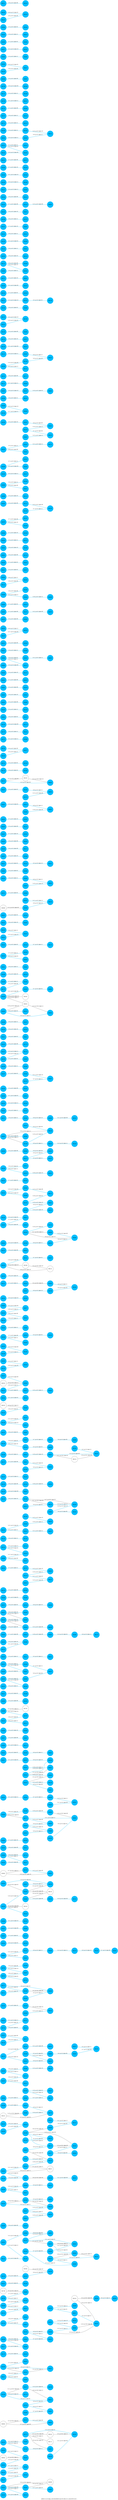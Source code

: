 graph LINKS{
	label="LINKS [v1.8.5] links_c5r0.05e30000-l5-a0.9 Fri Feb 10 11:36:59 PST 2017;"
	rankdir=LR;
	node [shape = circle];
	959201 [style=filled, fillcolor=deepskyblue, color=deepskyblue]
	964283 [style=filled, fillcolor=deepskyblue, color=deepskyblue]
	959201 -- 964283 [ label = "l=10, g=10, type=00", penwidth=2.0, color=deepskyblue ]
	959201 -- 964609 [ label = "l=9, g=10.0, type=01" ]
	959201 [style=filled, fillcolor=deepskyblue, color=deepskyblue]
	966159 [style=filled, fillcolor=deepskyblue, color=deepskyblue]
	959201 -- 966159 [ label = "l=10, g=10, type=11", penwidth=2.0, color=deepskyblue ]
	960083 -- 966192 [ label = "l=5, g=10.0, type=11" ]
	960775 -- 964324 [ label = "l=15, g=10.0, type=00" ]
	960775 -- 965172 [ label = "l=6, g=10.0, type=11" ]
	960775 -- 965971 [ label = "l=6, g=10.0, type=10" ]
	960775 [style=filled, fillcolor=deepskyblue, color=deepskyblue]
	966195 [style=filled, fillcolor=deepskyblue, color=deepskyblue]
	960775 -- 966195 [ label = "l=13, g=10, type=01", penwidth=2.0, color=deepskyblue ]
	960904 -- 964153 [ label = "l=5, g=10.0, type=01" ]
	960904 -- 964920 [ label = "l=7, g=10.0, type=00" ]
	961506 -- 964272 [ label = "l=11, g=10.0, type=00" ]
	961506 [style=filled, fillcolor=deepskyblue, color=deepskyblue]
	965776 [style=filled, fillcolor=deepskyblue, color=deepskyblue]
	961506 -- 965776 [ label = "l=18, g=10, type=10", penwidth=2.0, color=deepskyblue ]
	961506 [style=filled, fillcolor=deepskyblue, color=deepskyblue]
	965913 [style=filled, fillcolor=deepskyblue, color=deepskyblue]
	961506 -- 965913 [ label = "l=9, g=10, type=01", penwidth=2.0, color=deepskyblue ]
	961958 [style=filled, fillcolor=deepskyblue, color=deepskyblue]
	964453 [style=filled, fillcolor=deepskyblue, color=deepskyblue]
	961958 -- 964453 [ label = "l=7, g=10, type=01", penwidth=2.0, color=deepskyblue ]
	961958 -- 965532 [ label = "l=14, g=10.0, type=10" ]
	961958 [style=filled, fillcolor=deepskyblue, color=deepskyblue]
	966031 [style=filled, fillcolor=deepskyblue, color=deepskyblue]
	961958 -- 966031 [ label = "l=9, g=10, type=11", penwidth=2.0, color=deepskyblue ]
	962179 [style=filled, fillcolor=deepskyblue, color=deepskyblue]
	964234 [style=filled, fillcolor=deepskyblue, color=deepskyblue]
	962179 -- 964234 [ label = "l=5, g=10, type=01", penwidth=2.0, color=deepskyblue ]
	962424 -- 965404 [ label = "l=5, g=10.0, type=00" ]
	962424 -- 966187 [ label = "l=9, g=10.0, type=11" ]
	962539 [style=filled, fillcolor=deepskyblue, color=deepskyblue]
	964343 [style=filled, fillcolor=deepskyblue, color=deepskyblue]
	962539 -- 964343 [ label = "l=6, g=10, type=00", penwidth=2.0, color=deepskyblue ]
	962539 [style=filled, fillcolor=deepskyblue, color=deepskyblue]
	964807 [style=filled, fillcolor=deepskyblue, color=deepskyblue]
	962539 -- 964807 [ label = "l=7, g=10, type=10", penwidth=2.0, color=deepskyblue ]
	962706 -- 964868 [ label = "l=5, g=10.0, type=01" ]
	962822 [style=filled, fillcolor=deepskyblue, color=deepskyblue]
	965185 [style=filled, fillcolor=deepskyblue, color=deepskyblue]
	962822 -- 965185 [ label = "l=8, g=10, type=01", penwidth=2.0, color=deepskyblue ]
	962904 -- 965764 [ label = "l=6, g=10.0, type=10" ]
	963001 [style=filled, fillcolor=deepskyblue, color=deepskyblue]
	963864 [style=filled, fillcolor=deepskyblue, color=deepskyblue]
	963001 -- 963864 [ label = "l=13, g=10, type=00", penwidth=2.0, color=deepskyblue ]
	963001 [style=filled, fillcolor=deepskyblue, color=deepskyblue]
	965109 [style=filled, fillcolor=deepskyblue, color=deepskyblue]
	963001 -- 965109 [ label = "l=13, g=10, type=11", penwidth=2.0, color=deepskyblue ]
	963009 [style=filled, fillcolor=deepskyblue, color=deepskyblue]
	965626 [style=filled, fillcolor=deepskyblue, color=deepskyblue]
	963009 -- 965626 [ label = "l=6, g=10, type=00", penwidth=2.0, color=deepskyblue ]
	963040 -- 963599 [ label = "l=6, g=10.0, type=11" ]
	963040 [style=filled, fillcolor=deepskyblue, color=deepskyblue]
	966208 [style=filled, fillcolor=deepskyblue, color=deepskyblue]
	963040 -- 966208 [ label = "l=12, g=10, type=11", penwidth=2.0, color=deepskyblue ]
	963049 [style=filled, fillcolor=deepskyblue, color=deepskyblue]
	964006 [style=filled, fillcolor=deepskyblue, color=deepskyblue]
	963049 -- 964006 [ label = "l=14, g=10, type=01", penwidth=2.0, color=deepskyblue ]
	963049 [style=filled, fillcolor=deepskyblue, color=deepskyblue]
	964511 [style=filled, fillcolor=deepskyblue, color=deepskyblue]
	963049 -- 964511 [ label = "l=7, g=10, type=11", penwidth=2.0, color=deepskyblue ]
	963189 -- 965469 [ label = "l=8, g=10.0, type=10" ]
	963189 [style=filled, fillcolor=deepskyblue, color=deepskyblue]
	966155 [style=filled, fillcolor=deepskyblue, color=deepskyblue]
	963189 -- 966155 [ label = "l=8, g=10, type=11", penwidth=2.0, color=deepskyblue ]
	963189 [style=filled, fillcolor=deepskyblue, color=deepskyblue]
	966174 [style=filled, fillcolor=deepskyblue, color=deepskyblue]
	963189 -- 966174 [ label = "l=13, g=10, type=01", penwidth=2.0, color=deepskyblue ]
	963189 -- 966185 [ label = "l=10, g=10.0, type=00" ]
	963243 [style=filled, fillcolor=deepskyblue, color=deepskyblue]
	965418 [style=filled, fillcolor=deepskyblue, color=deepskyblue]
	963243 -- 965418 [ label = "l=6, g=10, type=01", penwidth=2.0, color=deepskyblue ]
	963288 [style=filled, fillcolor=deepskyblue, color=deepskyblue]
	964267 [style=filled, fillcolor=deepskyblue, color=deepskyblue]
	963288 -- 964267 [ label = "l=7, g=10, type=11", penwidth=2.0, color=deepskyblue ]
	963438 [style=filled, fillcolor=deepskyblue, color=deepskyblue]
	965557 [style=filled, fillcolor=deepskyblue, color=deepskyblue]
	963438 -- 965557 [ label = "l=14, g=10, type=01", penwidth=2.0, color=deepskyblue ]
	963438 [style=filled, fillcolor=deepskyblue, color=deepskyblue]
	966110 [style=filled, fillcolor=deepskyblue, color=deepskyblue]
	963438 -- 966110 [ label = "l=12, g=10, type=10", penwidth=2.0, color=deepskyblue ]
	963558 [style=filled, fillcolor=deepskyblue, color=deepskyblue]
	964732 [style=filled, fillcolor=deepskyblue, color=deepskyblue]
	963558 -- 964732 [ label = "l=15, g=10, type=11", penwidth=2.0, color=deepskyblue ]
	963558 [style=filled, fillcolor=deepskyblue, color=deepskyblue]
	965980 [style=filled, fillcolor=deepskyblue, color=deepskyblue]
	963558 -- 965980 [ label = "l=6, g=10, type=01", penwidth=2.0, color=deepskyblue ]
	963599 [style=filled, fillcolor=deepskyblue, color=deepskyblue]
	965829 [style=filled, fillcolor=deepskyblue, color=deepskyblue]
	963599 -- 965829 [ label = "l=5, g=10, type=10", penwidth=2.0, color=deepskyblue ]
	963599 -- 966208 [ label = "l=5, g=10.0, type=01" ]
	963673 [style=filled, fillcolor=deepskyblue, color=deepskyblue]
	965193 [style=filled, fillcolor=deepskyblue, color=deepskyblue]
	963673 -- 965193 [ label = "l=5, g=10, type=11", penwidth=2.0, color=deepskyblue ]
	963675 [style=filled, fillcolor=deepskyblue, color=deepskyblue]
	966172 [style=filled, fillcolor=deepskyblue, color=deepskyblue]
	963675 -- 966172 [ label = "l=7, g=10, type=00", penwidth=2.0, color=deepskyblue ]
	963679 [style=filled, fillcolor=deepskyblue, color=deepskyblue]
	965231 [style=filled, fillcolor=deepskyblue, color=deepskyblue]
	963679 -- 965231 [ label = "l=12, g=10, type=11", penwidth=2.0, color=deepskyblue ]
	963733 [style=filled, fillcolor=deepskyblue, color=deepskyblue]
	965231 [style=filled, fillcolor=deepskyblue, color=deepskyblue]
	963733 -- 965231 [ label = "l=5, g=10, type=10", penwidth=2.0, color=deepskyblue ]
	963733 [style=filled, fillcolor=deepskyblue, color=deepskyblue]
	966134 [style=filled, fillcolor=deepskyblue, color=deepskyblue]
	963733 -- 966134 [ label = "l=6, g=10, type=01", penwidth=2.0, color=deepskyblue ]
	963762 [style=filled, fillcolor=deepskyblue, color=deepskyblue]
	964209 [style=filled, fillcolor=deepskyblue, color=deepskyblue]
	963762 -- 964209 [ label = "l=7, g=10, type=10", penwidth=2.0, color=deepskyblue ]
	963777 [style=filled, fillcolor=deepskyblue, color=deepskyblue]
	965599 [style=filled, fillcolor=deepskyblue, color=deepskyblue]
	963777 -- 965599 [ label = "l=7, g=10, type=01", penwidth=2.0, color=deepskyblue ]
	963777 [style=filled, fillcolor=deepskyblue, color=deepskyblue]
	965606 [style=filled, fillcolor=deepskyblue, color=deepskyblue]
	963777 -- 965606 [ label = "l=6, g=10, type=10", penwidth=2.0, color=deepskyblue ]
	963793 [style=filled, fillcolor=deepskyblue, color=deepskyblue]
	965466 [style=filled, fillcolor=deepskyblue, color=deepskyblue]
	963793 -- 965466 [ label = "l=9, g=10, type=00", penwidth=2.0, color=deepskyblue ]
	963793 [style=filled, fillcolor=deepskyblue, color=deepskyblue]
	966097 [style=filled, fillcolor=deepskyblue, color=deepskyblue]
	963793 -- 966097 [ label = "l=12, g=10, type=10", penwidth=2.0, color=deepskyblue ]
	963825 [style=filled, fillcolor=deepskyblue, color=deepskyblue]
	964181 [style=filled, fillcolor=deepskyblue, color=deepskyblue]
	963825 -- 964181 [ label = "l=12, g=10, type=01", penwidth=2.0, color=deepskyblue ]
	963825 [style=filled, fillcolor=deepskyblue, color=deepskyblue]
	964635 [style=filled, fillcolor=deepskyblue, color=deepskyblue]
	963825 -- 964635 [ label = "l=9, g=10, type=11", penwidth=2.0, color=deepskyblue ]
	963830 [style=filled, fillcolor=deepskyblue, color=deepskyblue]
	964703 [style=filled, fillcolor=deepskyblue, color=deepskyblue]
	963830 -- 964703 [ label = "l=10, g=10, type=01", penwidth=2.0, color=deepskyblue ]
	963832 [style=filled, fillcolor=deepskyblue, color=deepskyblue]
	965194 [style=filled, fillcolor=deepskyblue, color=deepskyblue]
	963832 -- 965194 [ label = "l=7, g=10, type=01", penwidth=2.0, color=deepskyblue ]
	963837 [style=filled, fillcolor=deepskyblue, color=deepskyblue]
	964906 [style=filled, fillcolor=deepskyblue, color=deepskyblue]
	963837 -- 964906 [ label = "l=13, g=10, type=00", penwidth=2.0, color=deepskyblue ]
	963846 [style=filled, fillcolor=deepskyblue, color=deepskyblue]
	965162 [style=filled, fillcolor=deepskyblue, color=deepskyblue]
	963846 -- 965162 [ label = "l=11, g=10, type=10", penwidth=2.0, color=deepskyblue ]
	963858 -- 964560 [ label = "l=9, g=10.0, type=01" ]
	963858 [style=filled, fillcolor=deepskyblue, color=deepskyblue]
	966236 [style=filled, fillcolor=deepskyblue, color=deepskyblue]
	963858 -- 966236 [ label = "l=10, g=10, type=00", penwidth=2.0, color=deepskyblue ]
	963863 -- 964734 [ label = "l=7, g=10.0, type=11" ]
	963863 -- 965883 [ label = "l=13, g=10.0, type=10" ]
	963864 [style=filled, fillcolor=deepskyblue, color=deepskyblue]
	966082 [style=filled, fillcolor=deepskyblue, color=deepskyblue]
	963864 -- 966082 [ label = "l=9, g=10, type=00", penwidth=2.0, color=deepskyblue ]
	963869 [style=filled, fillcolor=deepskyblue, color=deepskyblue]
	965743 [style=filled, fillcolor=deepskyblue, color=deepskyblue]
	963869 -- 965743 [ label = "l=9, g=10, type=01", penwidth=2.0, color=deepskyblue ]
	963869 [style=filled, fillcolor=deepskyblue, color=deepskyblue]
	966157 [style=filled, fillcolor=deepskyblue, color=deepskyblue]
	963869 -- 966157 [ label = "l=7, g=10, type=11", penwidth=2.0, color=deepskyblue ]
	963878 [style=filled, fillcolor=deepskyblue, color=deepskyblue]
	965521 [style=filled, fillcolor=deepskyblue, color=deepskyblue]
	963878 -- 965521 [ label = "l=8, g=10, type=00", penwidth=2.0, color=deepskyblue ]
	963879 [style=filled, fillcolor=deepskyblue, color=deepskyblue]
	964211 [style=filled, fillcolor=deepskyblue, color=deepskyblue]
	963879 -- 964211 [ label = "l=7, g=10, type=00", penwidth=2.0, color=deepskyblue ]
	963879 [style=filled, fillcolor=deepskyblue, color=deepskyblue]
	964732 [style=filled, fillcolor=deepskyblue, color=deepskyblue]
	963879 -- 964732 [ label = "l=9, g=10, type=10", penwidth=2.0, color=deepskyblue ]
	963883 [style=filled, fillcolor=deepskyblue, color=deepskyblue]
	964264 [style=filled, fillcolor=deepskyblue, color=deepskyblue]
	963883 -- 964264 [ label = "l=7, g=10, type=10", penwidth=2.0, color=deepskyblue ]
	963905 [style=filled, fillcolor=deepskyblue, color=deepskyblue]
	965389 [style=filled, fillcolor=deepskyblue, color=deepskyblue]
	963905 -- 965389 [ label = "l=8, g=10, type=10", penwidth=2.0, color=deepskyblue ]
	963905 -- 965777 [ label = "l=10, g=10.0, type=01" ]
	963914 [style=filled, fillcolor=deepskyblue, color=deepskyblue]
	964285 [style=filled, fillcolor=deepskyblue, color=deepskyblue]
	963914 -- 964285 [ label = "l=11, g=10, type=11", penwidth=2.0, color=deepskyblue ]
	963917 [style=filled, fillcolor=deepskyblue, color=deepskyblue]
	964352 [style=filled, fillcolor=deepskyblue, color=deepskyblue]
	963917 -- 964352 [ label = "l=11, g=10, type=01", penwidth=2.0, color=deepskyblue ]
	963933 [style=filled, fillcolor=deepskyblue, color=deepskyblue]
	965304 [style=filled, fillcolor=deepskyblue, color=deepskyblue]
	963933 -- 965304 [ label = "l=9, g=10, type=01", penwidth=2.0, color=deepskyblue ]
	963963 [style=filled, fillcolor=deepskyblue, color=deepskyblue]
	966113 [style=filled, fillcolor=deepskyblue, color=deepskyblue]
	963963 -- 966113 [ label = "l=11, g=10, type=11", penwidth=2.0, color=deepskyblue ]
	963977 [style=filled, fillcolor=deepskyblue, color=deepskyblue]
	964601 [style=filled, fillcolor=deepskyblue, color=deepskyblue]
	963977 -- 964601 [ label = "l=5, g=10, type=00", penwidth=2.0, color=deepskyblue ]
	963984 [style=filled, fillcolor=deepskyblue, color=deepskyblue]
	964866 [style=filled, fillcolor=deepskyblue, color=deepskyblue]
	963984 -- 964866 [ label = "l=5, g=10, type=10", penwidth=2.0, color=deepskyblue ]
	963986 -- 965785 [ label = "l=5, g=10.0, type=11" ]
	963986 [style=filled, fillcolor=deepskyblue, color=deepskyblue]
	965797 [style=filled, fillcolor=deepskyblue, color=deepskyblue]
	963986 -- 965797 [ label = "l=11, g=10, type=10", penwidth=2.0, color=deepskyblue ]
	963993 [style=filled, fillcolor=deepskyblue, color=deepskyblue]
	964204 [style=filled, fillcolor=deepskyblue, color=deepskyblue]
	963993 -- 964204 [ label = "l=5, g=10, type=00", penwidth=2.0, color=deepskyblue ]
	964006 [style=filled, fillcolor=deepskyblue, color=deepskyblue]
	965332 [style=filled, fillcolor=deepskyblue, color=deepskyblue]
	964006 -- 965332 [ label = "l=5, g=10, type=11", penwidth=2.0, color=deepskyblue ]
	964009 [style=filled, fillcolor=deepskyblue, color=deepskyblue]
	966068 [style=filled, fillcolor=deepskyblue, color=deepskyblue]
	964009 -- 966068 [ label = "l=5, g=10, type=11", penwidth=2.0, color=deepskyblue ]
	964012 [style=filled, fillcolor=deepskyblue, color=deepskyblue]
	964288 [style=filled, fillcolor=deepskyblue, color=deepskyblue]
	964012 -- 964288 [ label = "l=5, g=10, type=01", penwidth=2.0, color=deepskyblue ]
	964023 [style=filled, fillcolor=deepskyblue, color=deepskyblue]
	964448 [style=filled, fillcolor=deepskyblue, color=deepskyblue]
	964023 -- 964448 [ label = "l=9, g=10, type=11", penwidth=2.0, color=deepskyblue ]
	964023 [style=filled, fillcolor=deepskyblue, color=deepskyblue]
	964801 [style=filled, fillcolor=deepskyblue, color=deepskyblue]
	964023 -- 964801 [ label = "l=11, g=10, type=00", penwidth=2.0, color=deepskyblue ]
	964024 [style=filled, fillcolor=deepskyblue, color=deepskyblue]
	964250 [style=filled, fillcolor=deepskyblue, color=deepskyblue]
	964024 -- 964250 [ label = "l=11, g=10, type=10", penwidth=2.0, color=deepskyblue ]
	964024 [style=filled, fillcolor=deepskyblue, color=deepskyblue]
	965622 [style=filled, fillcolor=deepskyblue, color=deepskyblue]
	964024 -- 965622 [ label = "l=10, g=10, type=01", penwidth=2.0, color=deepskyblue ]
	964024 -- 966015 [ label = "l=9, g=10.0, type=11" ]
	964029 [style=filled, fillcolor=deepskyblue, color=deepskyblue]
	964313 [style=filled, fillcolor=deepskyblue, color=deepskyblue]
	964029 -- 964313 [ label = "l=5, g=10, type=11", penwidth=2.0, color=deepskyblue ]
	964035 [style=filled, fillcolor=deepskyblue, color=deepskyblue]
	965988 [style=filled, fillcolor=deepskyblue, color=deepskyblue]
	964035 -- 965988 [ label = "l=9, g=10, type=10", penwidth=2.0, color=deepskyblue ]
	964063 [style=filled, fillcolor=deepskyblue, color=deepskyblue]
	964834 [style=filled, fillcolor=deepskyblue, color=deepskyblue]
	964063 -- 964834 [ label = "l=7, g=10, type=00", penwidth=2.0, color=deepskyblue ]
	964073 [style=filled, fillcolor=deepskyblue, color=deepskyblue]
	965950 [style=filled, fillcolor=deepskyblue, color=deepskyblue]
	964073 -- 965950 [ label = "l=8, g=10, type=10", penwidth=2.0, color=deepskyblue ]
	964073 -- 966089 [ label = "l=8, g=10.0, type=11" ]
	964074 [style=filled, fillcolor=deepskyblue, color=deepskyblue]
	964556 [style=filled, fillcolor=deepskyblue, color=deepskyblue]
	964074 -- 964556 [ label = "l=9, g=10, type=01", penwidth=2.0, color=deepskyblue ]
	964099 [style=filled, fillcolor=deepskyblue, color=deepskyblue]
	965484 [style=filled, fillcolor=deepskyblue, color=deepskyblue]
	964099 -- 965484 [ label = "l=11, g=10, type=01", penwidth=2.0, color=deepskyblue ]
	964118 [style=filled, fillcolor=deepskyblue, color=deepskyblue]
	965490 [style=filled, fillcolor=deepskyblue, color=deepskyblue]
	964118 -- 965490 [ label = "l=5, g=10, type=00", penwidth=2.0, color=deepskyblue ]
	964119 [style=filled, fillcolor=deepskyblue, color=deepskyblue]
	965619 [style=filled, fillcolor=deepskyblue, color=deepskyblue]
	964119 -- 965619 [ label = "l=10, g=10, type=11", penwidth=2.0, color=deepskyblue ]
	964119 [style=filled, fillcolor=deepskyblue, color=deepskyblue]
	966142 [style=filled, fillcolor=deepskyblue, color=deepskyblue]
	964119 -- 966142 [ label = "l=11, g=10, type=01", penwidth=2.0, color=deepskyblue ]
	964124 [style=filled, fillcolor=deepskyblue, color=deepskyblue]
	965154 [style=filled, fillcolor=deepskyblue, color=deepskyblue]
	964124 -- 965154 [ label = "l=15, g=10, type=11", penwidth=2.0, color=deepskyblue ]
	964124 [style=filled, fillcolor=deepskyblue, color=deepskyblue]
	965970 [style=filled, fillcolor=deepskyblue, color=deepskyblue]
	964124 -- 965970 [ label = "l=12, g=10, type=01", penwidth=2.0, color=deepskyblue ]
	964126 [style=filled, fillcolor=deepskyblue, color=deepskyblue]
	965792 [style=filled, fillcolor=deepskyblue, color=deepskyblue]
	964126 -- 965792 [ label = "l=6, g=10, type=11", penwidth=2.0, color=deepskyblue ]
	964130 [style=filled, fillcolor=deepskyblue, color=deepskyblue]
	965255 [style=filled, fillcolor=deepskyblue, color=deepskyblue]
	964130 -- 965255 [ label = "l=5, g=10, type=10", penwidth=2.0, color=deepskyblue ]
	964133 [style=filled, fillcolor=deepskyblue, color=deepskyblue]
	964363 [style=filled, fillcolor=deepskyblue, color=deepskyblue]
	964133 -- 964363 [ label = "l=12, g=10, type=01", penwidth=2.0, color=deepskyblue ]
	964133 [style=filled, fillcolor=deepskyblue, color=deepskyblue]
	965615 [style=filled, fillcolor=deepskyblue, color=deepskyblue]
	964133 -- 965615 [ label = "l=5, g=10, type=11", penwidth=2.0, color=deepskyblue ]
	964134 [style=filled, fillcolor=deepskyblue, color=deepskyblue]
	965614 [style=filled, fillcolor=deepskyblue, color=deepskyblue]
	964134 -- 965614 [ label = "l=6, g=10, type=00", penwidth=2.0, color=deepskyblue ]
	964143 [style=filled, fillcolor=deepskyblue, color=deepskyblue]
	965200 [style=filled, fillcolor=deepskyblue, color=deepskyblue]
	964143 -- 965200 [ label = "l=7, g=10, type=01", penwidth=2.0, color=deepskyblue ]
	964143 [style=filled, fillcolor=deepskyblue, color=deepskyblue]
	966196 [style=filled, fillcolor=deepskyblue, color=deepskyblue]
	964143 -- 966196 [ label = "l=5, g=10, type=10", penwidth=2.0, color=deepskyblue ]
	964145 [style=filled, fillcolor=deepskyblue, color=deepskyblue]
	965180 [style=filled, fillcolor=deepskyblue, color=deepskyblue]
	964145 -- 965180 [ label = "l=6, g=10, type=10", penwidth=2.0, color=deepskyblue ]
	964152 [style=filled, fillcolor=deepskyblue, color=deepskyblue]
	965109 [style=filled, fillcolor=deepskyblue, color=deepskyblue]
	964152 -- 965109 [ label = "l=12, g=10, type=00", penwidth=2.0, color=deepskyblue ]
	964153 [style=filled, fillcolor=deepskyblue, color=deepskyblue]
	964920 [style=filled, fillcolor=deepskyblue, color=deepskyblue]
	964153 -- 964920 [ label = "l=11, g=10, type=00", penwidth=2.0, color=deepskyblue ]
	964157 [style=filled, fillcolor=deepskyblue, color=deepskyblue]
	965200 [style=filled, fillcolor=deepskyblue, color=deepskyblue]
	964157 -- 965200 [ label = "l=10, g=10, type=00", penwidth=2.0, color=deepskyblue ]
	964158 [style=filled, fillcolor=deepskyblue, color=deepskyblue]
	966055 [style=filled, fillcolor=deepskyblue, color=deepskyblue]
	964158 -- 966055 [ label = "l=10, g=10, type=00", penwidth=2.0, color=deepskyblue ]
	964159 [style=filled, fillcolor=deepskyblue, color=deepskyblue]
	965104 [style=filled, fillcolor=deepskyblue, color=deepskyblue]
	964159 -- 965104 [ label = "l=8, g=10, type=00", penwidth=2.0, color=deepskyblue ]
	964163 [style=filled, fillcolor=deepskyblue, color=deepskyblue]
	964226 [style=filled, fillcolor=deepskyblue, color=deepskyblue]
	964163 -- 964226 [ label = "l=15, g=10, type=11", penwidth=2.0, color=deepskyblue ]
	964170 [style=filled, fillcolor=deepskyblue, color=deepskyblue]
	965102 [style=filled, fillcolor=deepskyblue, color=deepskyblue]
	964170 -- 965102 [ label = "l=13, g=10, type=00", penwidth=2.0, color=deepskyblue ]
	964170 [style=filled, fillcolor=deepskyblue, color=deepskyblue]
	965923 [style=filled, fillcolor=deepskyblue, color=deepskyblue]
	964170 -- 965923 [ label = "l=9, g=10, type=10", penwidth=2.0, color=deepskyblue ]
	964175 [style=filled, fillcolor=deepskyblue, color=deepskyblue]
	964621 [style=filled, fillcolor=deepskyblue, color=deepskyblue]
	964175 -- 964621 [ label = "l=7, g=10, type=00", penwidth=2.0, color=deepskyblue ]
	964181 [style=filled, fillcolor=deepskyblue, color=deepskyblue]
	964566 [style=filled, fillcolor=deepskyblue, color=deepskyblue]
	964181 -- 964566 [ label = "l=9, g=10, type=11", penwidth=2.0, color=deepskyblue ]
	964194 [style=filled, fillcolor=deepskyblue, color=deepskyblue]
	966235 [style=filled, fillcolor=deepskyblue, color=deepskyblue]
	964194 -- 966235 [ label = "l=5, g=10, type=11", penwidth=2.0, color=deepskyblue ]
	964196 [style=filled, fillcolor=deepskyblue, color=deepskyblue]
	964854 [style=filled, fillcolor=deepskyblue, color=deepskyblue]
	964196 -- 964854 [ label = "l=9, g=10, type=01", penwidth=2.0, color=deepskyblue ]
	964196 [style=filled, fillcolor=deepskyblue, color=deepskyblue]
	965228 [style=filled, fillcolor=deepskyblue, color=deepskyblue]
	964196 -- 965228 [ label = "l=6, g=10, type=10", penwidth=2.0, color=deepskyblue ]
	964197 [style=filled, fillcolor=deepskyblue, color=deepskyblue]
	964997 [style=filled, fillcolor=deepskyblue, color=deepskyblue]
	964197 -- 964997 [ label = "l=8, g=10, type=01", penwidth=2.0, color=deepskyblue ]
	964198 [style=filled, fillcolor=deepskyblue, color=deepskyblue]
	964747 [style=filled, fillcolor=deepskyblue, color=deepskyblue]
	964198 -- 964747 [ label = "l=12, g=10, type=01", penwidth=2.0, color=deepskyblue ]
	964198 [style=filled, fillcolor=deepskyblue, color=deepskyblue]
	964833 [style=filled, fillcolor=deepskyblue, color=deepskyblue]
	964198 -- 964833 [ label = "l=18, g=10, type=10", penwidth=2.0, color=deepskyblue ]
	964203 -- 965458 [ label = "l=8, g=10.0, type=11" ]
	964209 -- 965781 [ label = "l=5, g=10.0, type=10" ]
	964217 [style=filled, fillcolor=deepskyblue, color=deepskyblue]
	965095 [style=filled, fillcolor=deepskyblue, color=deepskyblue]
	964217 -- 965095 [ label = "l=12, g=10, type=01", penwidth=2.0, color=deepskyblue ]
	964222 -- 965688 [ label = "l=10, g=10.0, type=00" ]
	964222 -- 965770 [ label = "l=7, g=10.0, type=01" ]
	964245 [style=filled, fillcolor=deepskyblue, color=deepskyblue]
	966104 [style=filled, fillcolor=deepskyblue, color=deepskyblue]
	964245 -- 966104 [ label = "l=11, g=10, type=01", penwidth=2.0, color=deepskyblue ]
	964246 [style=filled, fillcolor=deepskyblue, color=deepskyblue]
	965446 [style=filled, fillcolor=deepskyblue, color=deepskyblue]
	964246 -- 965446 [ label = "l=7, g=10, type=00", penwidth=2.0, color=deepskyblue ]
	964246 [style=filled, fillcolor=deepskyblue, color=deepskyblue]
	965909 [style=filled, fillcolor=deepskyblue, color=deepskyblue]
	964246 -- 965909 [ label = "l=7, g=10, type=10", penwidth=2.0, color=deepskyblue ]
	964247 [style=filled, fillcolor=deepskyblue, color=deepskyblue]
	965991 [style=filled, fillcolor=deepskyblue, color=deepskyblue]
	964247 -- 965991 [ label = "l=10, g=10, type=00", penwidth=2.0, color=deepskyblue ]
	964250 [style=filled, fillcolor=deepskyblue, color=deepskyblue]
	965270 [style=filled, fillcolor=deepskyblue, color=deepskyblue]
	964250 -- 965270 [ label = "l=18, g=10, type=00", penwidth=2.0, color=deepskyblue ]
	964250 -- 966015 [ label = "l=7, g=10.0, type=11" ]
	964263 [style=filled, fillcolor=deepskyblue, color=deepskyblue]
	965593 [style=filled, fillcolor=deepskyblue, color=deepskyblue]
	964263 -- 965593 [ label = "l=5, g=10, type=11", penwidth=2.0, color=deepskyblue ]
	964265 [style=filled, fillcolor=deepskyblue, color=deepskyblue]
	965260 [style=filled, fillcolor=deepskyblue, color=deepskyblue]
	964265 -- 965260 [ label = "l=10, g=10, type=00", penwidth=2.0, color=deepskyblue ]
	964266 [style=filled, fillcolor=deepskyblue, color=deepskyblue]
	964659 [style=filled, fillcolor=deepskyblue, color=deepskyblue]
	964266 -- 964659 [ label = "l=7, g=10, type=00", penwidth=2.0, color=deepskyblue ]
	964266 [style=filled, fillcolor=deepskyblue, color=deepskyblue]
	965826 [style=filled, fillcolor=deepskyblue, color=deepskyblue]
	964266 -- 965826 [ label = "l=5, g=10, type=11", penwidth=2.0, color=deepskyblue ]
	964267 [style=filled, fillcolor=deepskyblue, color=deepskyblue]
	965770 [style=filled, fillcolor=deepskyblue, color=deepskyblue]
	964267 -- 965770 [ label = "l=9, g=10, type=10", penwidth=2.0, color=deepskyblue ]
	964272 [style=filled, fillcolor=deepskyblue, color=deepskyblue]
	964709 [style=filled, fillcolor=deepskyblue, color=deepskyblue]
	964272 -- 964709 [ label = "l=13, g=10, type=01", penwidth=2.0, color=deepskyblue ]
	964272 -- 965913 [ label = "l=8, g=10.0, type=11" ]
	964282 [style=filled, fillcolor=deepskyblue, color=deepskyblue]
	965982 [style=filled, fillcolor=deepskyblue, color=deepskyblue]
	964282 -- 965982 [ label = "l=5, g=10, type=11", penwidth=2.0, color=deepskyblue ]
	964283 -- 964609 [ label = "l=9, g=10.0, type=11" ]
	964283 [style=filled, fillcolor=deepskyblue, color=deepskyblue]
	965981 [style=filled, fillcolor=deepskyblue, color=deepskyblue]
	964283 -- 965981 [ label = "l=17, g=10, type=01", penwidth=2.0, color=deepskyblue ]
	964285 [style=filled, fillcolor=deepskyblue, color=deepskyblue]
	964309 [style=filled, fillcolor=deepskyblue, color=deepskyblue]
	964285 -- 964309 [ label = "l=7, g=10, type=11", penwidth=2.0, color=deepskyblue ]
	964304 [style=filled, fillcolor=deepskyblue, color=deepskyblue]
	966077 [style=filled, fillcolor=deepskyblue, color=deepskyblue]
	964304 -- 966077 [ label = "l=20, g=10, type=11", penwidth=2.0, color=deepskyblue ]
	964304 [style=filled, fillcolor=deepskyblue, color=deepskyblue]
	966224 [style=filled, fillcolor=deepskyblue, color=deepskyblue]
	964304 -- 966224 [ label = "l=8, g=10, type=00", penwidth=2.0, color=deepskyblue ]
	964308 [style=filled, fillcolor=deepskyblue, color=deepskyblue]
	964806 [style=filled, fillcolor=deepskyblue, color=deepskyblue]
	964308 -- 964806 [ label = "l=5, g=10, type=00", penwidth=2.0, color=deepskyblue ]
	964308 [style=filled, fillcolor=deepskyblue, color=deepskyblue]
	966225 [style=filled, fillcolor=deepskyblue, color=deepskyblue]
	964308 -- 966225 [ label = "l=14, g=10, type=11", penwidth=2.0, color=deepskyblue ]
	964309 [style=filled, fillcolor=deepskyblue, color=deepskyblue]
	965831 [style=filled, fillcolor=deepskyblue, color=deepskyblue]
	964309 -- 965831 [ label = "l=10, g=10, type=11", penwidth=2.0, color=deepskyblue ]
	964310 [style=filled, fillcolor=deepskyblue, color=deepskyblue]
	965039 [style=filled, fillcolor=deepskyblue, color=deepskyblue]
	964310 -- 965039 [ label = "l=10, g=10, type=10", penwidth=2.0, color=deepskyblue ]
	964312 [style=filled, fillcolor=deepskyblue, color=deepskyblue]
	965023 [style=filled, fillcolor=deepskyblue, color=deepskyblue]
	964312 -- 965023 [ label = "l=7, g=10, type=11", penwidth=2.0, color=deepskyblue ]
	964313 [style=filled, fillcolor=deepskyblue, color=deepskyblue]
	965012 [style=filled, fillcolor=deepskyblue, color=deepskyblue]
	964313 -- 965012 [ label = "l=5, g=10, type=11", penwidth=2.0, color=deepskyblue ]
	964317 [style=filled, fillcolor=deepskyblue, color=deepskyblue]
	964900 [style=filled, fillcolor=deepskyblue, color=deepskyblue]
	964317 -- 964900 [ label = "l=6, g=10, type=01", penwidth=2.0, color=deepskyblue ]
	964317 [style=filled, fillcolor=deepskyblue, color=deepskyblue]
	965532 [style=filled, fillcolor=deepskyblue, color=deepskyblue]
	964317 -- 965532 [ label = "l=6, g=10, type=11", penwidth=2.0, color=deepskyblue ]
	964318 [style=filled, fillcolor=deepskyblue, color=deepskyblue]
	964428 [style=filled, fillcolor=deepskyblue, color=deepskyblue]
	964318 -- 964428 [ label = "l=6, g=10, type=10", penwidth=2.0, color=deepskyblue ]
	964320 [style=filled, fillcolor=deepskyblue, color=deepskyblue]
	965141 [style=filled, fillcolor=deepskyblue, color=deepskyblue]
	964320 -- 965141 [ label = "l=16, g=10, type=00", penwidth=2.0, color=deepskyblue ]
	964320 -- 965306 [ label = "l=6, g=10.0, type=10" ]
	964320 -- 966131 [ label = "l=6, g=10.0, type=10" ]
	964321 [style=filled, fillcolor=deepskyblue, color=deepskyblue]
	965715 [style=filled, fillcolor=deepskyblue, color=deepskyblue]
	964321 -- 965715 [ label = "l=11, g=10, type=11", penwidth=2.0, color=deepskyblue ]
	964323 [style=filled, fillcolor=deepskyblue, color=deepskyblue]
	966043 [style=filled, fillcolor=deepskyblue, color=deepskyblue]
	964323 -- 966043 [ label = "l=9, g=10, type=00", penwidth=2.0, color=deepskyblue ]
	964324 -- 966195 [ label = "l=5, g=10.0, type=11" ]
	964328 [style=filled, fillcolor=deepskyblue, color=deepskyblue]
	964710 [style=filled, fillcolor=deepskyblue, color=deepskyblue]
	964328 -- 964710 [ label = "l=10, g=10, type=01", penwidth=2.0, color=deepskyblue ]
	964328 -- 965649 [ label = "l=17, g=10.0, type=11" ]
	964328 -- 966080 [ label = "l=9, g=10.0, type=10" ]
	964329 [style=filled, fillcolor=deepskyblue, color=deepskyblue]
	966013 [style=filled, fillcolor=deepskyblue, color=deepskyblue]
	964329 -- 966013 [ label = "l=14, g=10, type=01", penwidth=2.0, color=deepskyblue ]
	964332 [style=filled, fillcolor=deepskyblue, color=deepskyblue]
	965797 [style=filled, fillcolor=deepskyblue, color=deepskyblue]
	964332 -- 965797 [ label = "l=8, g=10, type=01", penwidth=2.0, color=deepskyblue ]
	964332 [style=filled, fillcolor=deepskyblue, color=deepskyblue]
	966111 [style=filled, fillcolor=deepskyblue, color=deepskyblue]
	964332 -- 966111 [ label = "l=6, g=10, type=11", penwidth=2.0, color=deepskyblue ]
	964335 [style=filled, fillcolor=deepskyblue, color=deepskyblue]
	965608 [style=filled, fillcolor=deepskyblue, color=deepskyblue]
	964335 -- 965608 [ label = "l=10, g=10, type=00", penwidth=2.0, color=deepskyblue ]
	964335 [style=filled, fillcolor=deepskyblue, color=deepskyblue]
	965698 [style=filled, fillcolor=deepskyblue, color=deepskyblue]
	964335 -- 965698 [ label = "l=13, g=10, type=10", penwidth=2.0, color=deepskyblue ]
	964342 [style=filled, fillcolor=deepskyblue, color=deepskyblue]
	965545 [style=filled, fillcolor=deepskyblue, color=deepskyblue]
	964342 -- 965545 [ label = "l=7, g=10, type=01", penwidth=2.0, color=deepskyblue ]
	964348 [style=filled, fillcolor=deepskyblue, color=deepskyblue]
	965375 [style=filled, fillcolor=deepskyblue, color=deepskyblue]
	964348 -- 965375 [ label = "l=14, g=10, type=10", penwidth=2.0, color=deepskyblue ]
	964348 [style=filled, fillcolor=deepskyblue, color=deepskyblue]
	965812 [style=filled, fillcolor=deepskyblue, color=deepskyblue]
	964348 -- 965812 [ label = "l=8, g=10, type=01", penwidth=2.0, color=deepskyblue ]
	964351 [style=filled, fillcolor=deepskyblue, color=deepskyblue]
	966051 [style=filled, fillcolor=deepskyblue, color=deepskyblue]
	964351 -- 966051 [ label = "l=16, g=10, type=11", penwidth=2.0, color=deepskyblue ]
	964352 [style=filled, fillcolor=deepskyblue, color=deepskyblue]
	965506 [style=filled, fillcolor=deepskyblue, color=deepskyblue]
	964352 -- 965506 [ label = "l=9, g=10, type=10", penwidth=2.0, color=deepskyblue ]
	964358 [style=filled, fillcolor=deepskyblue, color=deepskyblue]
	965621 [style=filled, fillcolor=deepskyblue, color=deepskyblue]
	964358 -- 965621 [ label = "l=8, g=10, type=01", penwidth=2.0, color=deepskyblue ]
	964358 [style=filled, fillcolor=deepskyblue, color=deepskyblue]
	965679 [style=filled, fillcolor=deepskyblue, color=deepskyblue]
	964358 -- 965679 [ label = "l=8, g=10, type=11", penwidth=2.0, color=deepskyblue ]
	964363 [style=filled, fillcolor=deepskyblue, color=deepskyblue]
	966078 [style=filled, fillcolor=deepskyblue, color=deepskyblue]
	964363 -- 966078 [ label = "l=10, g=10, type=11", penwidth=2.0, color=deepskyblue ]
	964364 [style=filled, fillcolor=deepskyblue, color=deepskyblue]
	964948 [style=filled, fillcolor=deepskyblue, color=deepskyblue]
	964364 -- 964948 [ label = "l=5, g=10, type=00", penwidth=2.0, color=deepskyblue ]
	964367 [style=filled, fillcolor=deepskyblue, color=deepskyblue]
	966136 [style=filled, fillcolor=deepskyblue, color=deepskyblue]
	964367 -- 966136 [ label = "l=6, g=10, type=00", penwidth=2.0, color=deepskyblue ]
	964372 [style=filled, fillcolor=deepskyblue, color=deepskyblue]
	964584 [style=filled, fillcolor=deepskyblue, color=deepskyblue]
	964372 -- 964584 [ label = "l=9, g=10, type=11", penwidth=2.0, color=deepskyblue ]
	964373 [style=filled, fillcolor=deepskyblue, color=deepskyblue]
	965207 [style=filled, fillcolor=deepskyblue, color=deepskyblue]
	964373 -- 965207 [ label = "l=5, g=10, type=11", penwidth=2.0, color=deepskyblue ]
	964373 [style=filled, fillcolor=deepskyblue, color=deepskyblue]
	965552 [style=filled, fillcolor=deepskyblue, color=deepskyblue]
	964373 -- 965552 [ label = "l=9, g=10, type=01", penwidth=2.0, color=deepskyblue ]
	964381 [style=filled, fillcolor=deepskyblue, color=deepskyblue]
	965543 [style=filled, fillcolor=deepskyblue, color=deepskyblue]
	964381 -- 965543 [ label = "l=6, g=10, type=11", penwidth=2.0, color=deepskyblue ]
	964383 [style=filled, fillcolor=deepskyblue, color=deepskyblue]
	965342 [style=filled, fillcolor=deepskyblue, color=deepskyblue]
	964383 -- 965342 [ label = "l=13, g=10, type=11", penwidth=2.0, color=deepskyblue ]
	964384 [style=filled, fillcolor=deepskyblue, color=deepskyblue]
	964661 [style=filled, fillcolor=deepskyblue, color=deepskyblue]
	964384 -- 964661 [ label = "l=11, g=10, type=01", penwidth=2.0, color=deepskyblue ]
	964388 [style=filled, fillcolor=deepskyblue, color=deepskyblue]
	965260 [style=filled, fillcolor=deepskyblue, color=deepskyblue]
	964388 -- 965260 [ label = "l=14, g=10, type=11", penwidth=2.0, color=deepskyblue ]
	964392 [style=filled, fillcolor=deepskyblue, color=deepskyblue]
	966192 [style=filled, fillcolor=deepskyblue, color=deepskyblue]
	964392 -- 966192 [ label = "l=10, g=10, type=00", penwidth=2.0, color=deepskyblue ]
	964392 [style=filled, fillcolor=deepskyblue, color=deepskyblue]
	966196 [style=filled, fillcolor=deepskyblue, color=deepskyblue]
	964392 -- 966196 [ label = "l=17, g=10, type=11", penwidth=2.0, color=deepskyblue ]
	964393 [style=filled, fillcolor=deepskyblue, color=deepskyblue]
	965587 [style=filled, fillcolor=deepskyblue, color=deepskyblue]
	964393 -- 965587 [ label = "l=5, g=10, type=00", penwidth=2.0, color=deepskyblue ]
	964397 [style=filled, fillcolor=deepskyblue, color=deepskyblue]
	965462 [style=filled, fillcolor=deepskyblue, color=deepskyblue]
	964397 -- 965462 [ label = "l=7, g=10, type=01", penwidth=2.0, color=deepskyblue ]
	964398 [style=filled, fillcolor=deepskyblue, color=deepskyblue]
	965485 [style=filled, fillcolor=deepskyblue, color=deepskyblue]
	964398 -- 965485 [ label = "l=8, g=10, type=11", penwidth=2.0, color=deepskyblue ]
	964399 [style=filled, fillcolor=deepskyblue, color=deepskyblue]
	965418 [style=filled, fillcolor=deepskyblue, color=deepskyblue]
	964399 -- 965418 [ label = "l=7, g=10, type=00", penwidth=2.0, color=deepskyblue ]
	964400 [style=filled, fillcolor=deepskyblue, color=deepskyblue]
	965606 [style=filled, fillcolor=deepskyblue, color=deepskyblue]
	964400 -- 965606 [ label = "l=5, g=10, type=11", penwidth=2.0, color=deepskyblue ]
	964415 [style=filled, fillcolor=deepskyblue, color=deepskyblue]
	965710 [style=filled, fillcolor=deepskyblue, color=deepskyblue]
	964415 -- 965710 [ label = "l=10, g=10, type=11", penwidth=2.0, color=deepskyblue ]
	964419 [style=filled, fillcolor=deepskyblue, color=deepskyblue]
	965779 [style=filled, fillcolor=deepskyblue, color=deepskyblue]
	964419 -- 965779 [ label = "l=9, g=10, type=00", penwidth=2.0, color=deepskyblue ]
	964431 [style=filled, fillcolor=deepskyblue, color=deepskyblue]
	964651 [style=filled, fillcolor=deepskyblue, color=deepskyblue]
	964431 -- 964651 [ label = "l=8, g=10, type=01", penwidth=2.0, color=deepskyblue ]
	964436 [style=filled, fillcolor=deepskyblue, color=deepskyblue]
	965524 [style=filled, fillcolor=deepskyblue, color=deepskyblue]
	964436 -- 965524 [ label = "l=9, g=10, type=10", penwidth=2.0, color=deepskyblue ]
	964437 [style=filled, fillcolor=deepskyblue, color=deepskyblue]
	966028 [style=filled, fillcolor=deepskyblue, color=deepskyblue]
	964437 -- 966028 [ label = "l=10, g=10, type=11", penwidth=2.0, color=deepskyblue ]
	964437 [style=filled, fillcolor=deepskyblue, color=deepskyblue]
	966208 [style=filled, fillcolor=deepskyblue, color=deepskyblue]
	964437 -- 966208 [ label = "l=14, g=10, type=00", penwidth=2.0, color=deepskyblue ]
	964442 [style=filled, fillcolor=deepskyblue, color=deepskyblue]
	965506 [style=filled, fillcolor=deepskyblue, color=deepskyblue]
	964442 -- 965506 [ label = "l=10, g=10, type=11", penwidth=2.0, color=deepskyblue ]
	964442 [style=filled, fillcolor=deepskyblue, color=deepskyblue]
	965690 [style=filled, fillcolor=deepskyblue, color=deepskyblue]
	964442 -- 965690 [ label = "l=10, g=10, type=00", penwidth=2.0, color=deepskyblue ]
	964442 -- 966051 [ label = "l=5, g=10.0, type=01" ]
	964448 [style=filled, fillcolor=deepskyblue, color=deepskyblue]
	966167 [style=filled, fillcolor=deepskyblue, color=deepskyblue]
	964448 -- 966167 [ label = "l=7, g=10, type=11", penwidth=2.0, color=deepskyblue ]
	964457 [style=filled, fillcolor=deepskyblue, color=deepskyblue]
	966236 [style=filled, fillcolor=deepskyblue, color=deepskyblue]
	964457 -- 966236 [ label = "l=9, g=10, type=11", penwidth=2.0, color=deepskyblue ]
	964460 [style=filled, fillcolor=deepskyblue, color=deepskyblue]
	965270 [style=filled, fillcolor=deepskyblue, color=deepskyblue]
	964460 -- 965270 [ label = "l=13, g=10, type=01", penwidth=2.0, color=deepskyblue ]
	964468 [style=filled, fillcolor=deepskyblue, color=deepskyblue]
	964537 [style=filled, fillcolor=deepskyblue, color=deepskyblue]
	964468 -- 964537 [ label = "l=8, g=10, type=11", penwidth=2.0, color=deepskyblue ]
	964469 [style=filled, fillcolor=deepskyblue, color=deepskyblue]
	964505 [style=filled, fillcolor=deepskyblue, color=deepskyblue]
	964469 -- 964505 [ label = "l=11, g=10, type=00", penwidth=2.0, color=deepskyblue ]
	964469 -- 964933 [ label = "l=10, g=10.0, type=11" ]
	964469 -- 965562 [ label = "l=10, g=10.0, type=10" ]
	964485 [style=filled, fillcolor=deepskyblue, color=deepskyblue]
	964801 [style=filled, fillcolor=deepskyblue, color=deepskyblue]
	964485 -- 964801 [ label = "l=8, g=10, type=01", penwidth=2.0, color=deepskyblue ]
	964489 [style=filled, fillcolor=deepskyblue, color=deepskyblue]
	965948 [style=filled, fillcolor=deepskyblue, color=deepskyblue]
	964489 -- 965948 [ label = "l=7, g=10, type=11", penwidth=2.0, color=deepskyblue ]
	964493 [style=filled, fillcolor=deepskyblue, color=deepskyblue]
	965969 [style=filled, fillcolor=deepskyblue, color=deepskyblue]
	964493 -- 965969 [ label = "l=10, g=10, type=10", penwidth=2.0, color=deepskyblue ]
	964493 [style=filled, fillcolor=deepskyblue, color=deepskyblue]
	966069 [style=filled, fillcolor=deepskyblue, color=deepskyblue]
	964493 -- 966069 [ label = "l=9, g=10, type=01", penwidth=2.0, color=deepskyblue ]
	964494 [style=filled, fillcolor=deepskyblue, color=deepskyblue]
	965781 [style=filled, fillcolor=deepskyblue, color=deepskyblue]
	964494 -- 965781 [ label = "l=13, g=10, type=11", penwidth=2.0, color=deepskyblue ]
	964498 [style=filled, fillcolor=deepskyblue, color=deepskyblue]
	966139 [style=filled, fillcolor=deepskyblue, color=deepskyblue]
	964498 -- 966139 [ label = "l=6, g=10, type=10", penwidth=2.0, color=deepskyblue ]
	964500 [style=filled, fillcolor=deepskyblue, color=deepskyblue]
	965852 [style=filled, fillcolor=deepskyblue, color=deepskyblue]
	964500 -- 965852 [ label = "l=6, g=10, type=10", penwidth=2.0, color=deepskyblue ]
	964501 [style=filled, fillcolor=deepskyblue, color=deepskyblue]
	965862 [style=filled, fillcolor=deepskyblue, color=deepskyblue]
	964501 -- 965862 [ label = "l=8, g=10, type=11", penwidth=2.0, color=deepskyblue ]
	964505 [style=filled, fillcolor=deepskyblue, color=deepskyblue]
	964664 [style=filled, fillcolor=deepskyblue, color=deepskyblue]
	964505 -- 964664 [ label = "l=7, g=10, type=01", penwidth=2.0, color=deepskyblue ]
	964508 [style=filled, fillcolor=deepskyblue, color=deepskyblue]
	964643 [style=filled, fillcolor=deepskyblue, color=deepskyblue]
	964508 -- 964643 [ label = "l=9, g=10, type=10", penwidth=2.0, color=deepskyblue ]
	964508 [style=filled, fillcolor=deepskyblue, color=deepskyblue]
	965095 [style=filled, fillcolor=deepskyblue, color=deepskyblue]
	964508 -- 965095 [ label = "l=14, g=10, type=00", penwidth=2.0, color=deepskyblue ]
	964519 [style=filled, fillcolor=deepskyblue, color=deepskyblue]
	964538 [style=filled, fillcolor=deepskyblue, color=deepskyblue]
	964519 -- 964538 [ label = "l=7, g=10, type=11", penwidth=2.0, color=deepskyblue ]
	964519 [style=filled, fillcolor=deepskyblue, color=deepskyblue]
	966005 [style=filled, fillcolor=deepskyblue, color=deepskyblue]
	964519 -- 966005 [ label = "l=10, g=10, type=01", penwidth=2.0, color=deepskyblue ]
	964530 [style=filled, fillcolor=deepskyblue, color=deepskyblue]
	964753 [style=filled, fillcolor=deepskyblue, color=deepskyblue]
	964530 -- 964753 [ label = "l=7, g=10, type=11", penwidth=2.0, color=deepskyblue ]
	964535 [style=filled, fillcolor=deepskyblue, color=deepskyblue]
	964668 [style=filled, fillcolor=deepskyblue, color=deepskyblue]
	964535 -- 964668 [ label = "l=12, g=10, type=11", penwidth=2.0, color=deepskyblue ]
	964535 [style=filled, fillcolor=deepskyblue, color=deepskyblue]
	965160 [style=filled, fillcolor=deepskyblue, color=deepskyblue]
	964535 -- 965160 [ label = "l=8, g=10, type=01", penwidth=2.0, color=deepskyblue ]
	964543 [style=filled, fillcolor=deepskyblue, color=deepskyblue]
	965239 [style=filled, fillcolor=deepskyblue, color=deepskyblue]
	964543 -- 965239 [ label = "l=5, g=10, type=01", penwidth=2.0, color=deepskyblue ]
	964549 [style=filled, fillcolor=deepskyblue, color=deepskyblue]
	965075 [style=filled, fillcolor=deepskyblue, color=deepskyblue]
	964549 -- 965075 [ label = "l=8, g=10, type=11", penwidth=2.0, color=deepskyblue ]
	964552 [style=filled, fillcolor=deepskyblue, color=deepskyblue]
	964695 [style=filled, fillcolor=deepskyblue, color=deepskyblue]
	964552 -- 964695 [ label = "l=6, g=10, type=10", penwidth=2.0, color=deepskyblue ]
	964553 [style=filled, fillcolor=deepskyblue, color=deepskyblue]
	964871 [style=filled, fillcolor=deepskyblue, color=deepskyblue]
	964553 -- 964871 [ label = "l=9, g=10, type=00", penwidth=2.0, color=deepskyblue ]
	964553 [style=filled, fillcolor=deepskyblue, color=deepskyblue]
	965128 [style=filled, fillcolor=deepskyblue, color=deepskyblue]
	964553 -- 965128 [ label = "l=12, g=10, type=11", penwidth=2.0, color=deepskyblue ]
	964553 -- 965690 [ label = "l=5, g=10.0, type=11" ]
	964556 [style=filled, fillcolor=deepskyblue, color=deepskyblue]
	964598 [style=filled, fillcolor=deepskyblue, color=deepskyblue]
	964556 -- 964598 [ label = "l=6, g=10, type=10", penwidth=2.0, color=deepskyblue ]
	964557 [style=filled, fillcolor=deepskyblue, color=deepskyblue]
	965592 [style=filled, fillcolor=deepskyblue, color=deepskyblue]
	964557 -- 965592 [ label = "l=5, g=10, type=01", penwidth=2.0, color=deepskyblue ]
	964558 [style=filled, fillcolor=deepskyblue, color=deepskyblue]
	964826 [style=filled, fillcolor=deepskyblue, color=deepskyblue]
	964558 -- 964826 [ label = "l=5, g=10, type=01", penwidth=2.0, color=deepskyblue ]
	964558 [style=filled, fillcolor=deepskyblue, color=deepskyblue]
	965710 [style=filled, fillcolor=deepskyblue, color=deepskyblue]
	964558 -- 965710 [ label = "l=10, g=10, type=10", penwidth=2.0, color=deepskyblue ]
	964559 [style=filled, fillcolor=deepskyblue, color=deepskyblue]
	964560 [style=filled, fillcolor=deepskyblue, color=deepskyblue]
	964559 -- 964560 [ label = "l=10, g=10, type=10", penwidth=2.0, color=deepskyblue ]
	964559 -- 965318 [ label = "l=5, g=10.0, type=00" ]
	964559 [style=filled, fillcolor=deepskyblue, color=deepskyblue]
	966145 [style=filled, fillcolor=deepskyblue, color=deepskyblue]
	964559 -- 966145 [ label = "l=8, g=10, type=01", penwidth=2.0, color=deepskyblue ]
	964560 -- 966234 [ label = "l=6, g=10.0, type=00" ]
	964560 -- 966236 [ label = "l=5, g=10.0, type=00" ]
	964566 [style=filled, fillcolor=deepskyblue, color=deepskyblue]
	964779 [style=filled, fillcolor=deepskyblue, color=deepskyblue]
	964566 -- 964779 [ label = "l=12, g=10, type=11", penwidth=2.0, color=deepskyblue ]
	964567 [style=filled, fillcolor=deepskyblue, color=deepskyblue]
	966226 [style=filled, fillcolor=deepskyblue, color=deepskyblue]
	964567 -- 966226 [ label = "l=11, g=10, type=11", penwidth=2.0, color=deepskyblue ]
	964575 [style=filled, fillcolor=deepskyblue, color=deepskyblue]
	964884 [style=filled, fillcolor=deepskyblue, color=deepskyblue]
	964575 -- 964884 [ label = "l=7, g=10, type=01", penwidth=2.0, color=deepskyblue ]
	964578 [style=filled, fillcolor=deepskyblue, color=deepskyblue]
	965809 [style=filled, fillcolor=deepskyblue, color=deepskyblue]
	964578 -- 965809 [ label = "l=12, g=10, type=11", penwidth=2.0, color=deepskyblue ]
	964578 [style=filled, fillcolor=deepskyblue, color=deepskyblue]
	966071 [style=filled, fillcolor=deepskyblue, color=deepskyblue]
	964578 -- 966071 [ label = "l=7, g=10, type=01", penwidth=2.0, color=deepskyblue ]
	964584 [style=filled, fillcolor=deepskyblue, color=deepskyblue]
	965064 [style=filled, fillcolor=deepskyblue, color=deepskyblue]
	964584 -- 965064 [ label = "l=8, g=10, type=10", penwidth=2.0, color=deepskyblue ]
	964590 [style=filled, fillcolor=deepskyblue, color=deepskyblue]
	965183 [style=filled, fillcolor=deepskyblue, color=deepskyblue]
	964590 -- 965183 [ label = "l=12, g=10, type=00", penwidth=2.0, color=deepskyblue ]
	964590 [style=filled, fillcolor=deepskyblue, color=deepskyblue]
	965614 [style=filled, fillcolor=deepskyblue, color=deepskyblue]
	964590 -- 965614 [ label = "l=15, g=10, type=11", penwidth=2.0, color=deepskyblue ]
	964592 [style=filled, fillcolor=deepskyblue, color=deepskyblue]
	964846 [style=filled, fillcolor=deepskyblue, color=deepskyblue]
	964592 -- 964846 [ label = "l=8, g=10, type=11", penwidth=2.0, color=deepskyblue ]
	964602 [style=filled, fillcolor=deepskyblue, color=deepskyblue]
	964886 [style=filled, fillcolor=deepskyblue, color=deepskyblue]
	964602 -- 964886 [ label = "l=5, g=10, type=01", penwidth=2.0, color=deepskyblue ]
	964613 [style=filled, fillcolor=deepskyblue, color=deepskyblue]
	965322 [style=filled, fillcolor=deepskyblue, color=deepskyblue]
	964613 -- 965322 [ label = "l=5, g=10, type=01", penwidth=2.0, color=deepskyblue ]
	964621 [style=filled, fillcolor=deepskyblue, color=deepskyblue]
	965362 [style=filled, fillcolor=deepskyblue, color=deepskyblue]
	964621 -- 965362 [ label = "l=12, g=10, type=01", penwidth=2.0, color=deepskyblue ]
	964622 [style=filled, fillcolor=deepskyblue, color=deepskyblue]
	965986 [style=filled, fillcolor=deepskyblue, color=deepskyblue]
	964622 -- 965986 [ label = "l=5, g=10, type=10", penwidth=2.0, color=deepskyblue ]
	964628 [style=filled, fillcolor=deepskyblue, color=deepskyblue]
	966173 [style=filled, fillcolor=deepskyblue, color=deepskyblue]
	964628 -- 966173 [ label = "l=6, g=10, type=00", penwidth=2.0, color=deepskyblue ]
	964629 [style=filled, fillcolor=deepskyblue, color=deepskyblue]
	966040 [style=filled, fillcolor=deepskyblue, color=deepskyblue]
	964629 -- 966040 [ label = "l=9, g=10, type=00", penwidth=2.0, color=deepskyblue ]
	964642 [style=filled, fillcolor=deepskyblue, color=deepskyblue]
	965085 [style=filled, fillcolor=deepskyblue, color=deepskyblue]
	964642 -- 965085 [ label = "l=11, g=10, type=01", penwidth=2.0, color=deepskyblue ]
	964642 -- 965708 [ label = "l=9, g=10.0, type=11" ]
	964642 -- 966136 [ label = "l=6, g=10.0, type=11" ]
	964643 [style=filled, fillcolor=deepskyblue, color=deepskyblue]
	965187 [style=filled, fillcolor=deepskyblue, color=deepskyblue]
	964643 -- 965187 [ label = "l=7, g=10, type=00", penwidth=2.0, color=deepskyblue ]
	964647 [style=filled, fillcolor=deepskyblue, color=deepskyblue]
	965501 [style=filled, fillcolor=deepskyblue, color=deepskyblue]
	964647 -- 965501 [ label = "l=7, g=10, type=10", penwidth=2.0, color=deepskyblue ]
	964649 -- 965958 [ label = "l=12, g=10.0, type=00" ]
	964650 [style=filled, fillcolor=deepskyblue, color=deepskyblue]
	965152 [style=filled, fillcolor=deepskyblue, color=deepskyblue]
	964650 -- 965152 [ label = "l=5, g=10, type=00", penwidth=2.0, color=deepskyblue ]
	964652 [style=filled, fillcolor=deepskyblue, color=deepskyblue]
	965091 [style=filled, fillcolor=deepskyblue, color=deepskyblue]
	964652 -- 965091 [ label = "l=7, g=10, type=10", penwidth=2.0, color=deepskyblue ]
	964657 [style=filled, fillcolor=deepskyblue, color=deepskyblue]
	965674 [style=filled, fillcolor=deepskyblue, color=deepskyblue]
	964657 -- 965674 [ label = "l=10, g=10, type=01", penwidth=2.0, color=deepskyblue ]
	964659 [style=filled, fillcolor=deepskyblue, color=deepskyblue]
	965350 [style=filled, fillcolor=deepskyblue, color=deepskyblue]
	964659 -- 965350 [ label = "l=5, g=10, type=01", penwidth=2.0, color=deepskyblue ]
	964670 [style=filled, fillcolor=deepskyblue, color=deepskyblue]
	965075 [style=filled, fillcolor=deepskyblue, color=deepskyblue]
	964670 -- 965075 [ label = "l=13, g=10, type=10", penwidth=2.0, color=deepskyblue ]
	964674 [style=filled, fillcolor=deepskyblue, color=deepskyblue]
	965538 [style=filled, fillcolor=deepskyblue, color=deepskyblue]
	964674 -- 965538 [ label = "l=5, g=10, type=01", penwidth=2.0, color=deepskyblue ]
	964700 [style=filled, fillcolor=deepskyblue, color=deepskyblue]
	964868 [style=filled, fillcolor=deepskyblue, color=deepskyblue]
	964700 -- 964868 [ label = "l=7, g=10, type=01", penwidth=2.0, color=deepskyblue ]
	964700 [style=filled, fillcolor=deepskyblue, color=deepskyblue]
	965183 [style=filled, fillcolor=deepskyblue, color=deepskyblue]
	964700 -- 965183 [ label = "l=5, g=10, type=11", penwidth=2.0, color=deepskyblue ]
	964711 [style=filled, fillcolor=deepskyblue, color=deepskyblue]
	965599 [style=filled, fillcolor=deepskyblue, color=deepskyblue]
	964711 -- 965599 [ label = "l=9, g=10, type=10", penwidth=2.0, color=deepskyblue ]
	964712 -- 965435 [ label = "l=5, g=10.0, type=00" ]
	964712 [style=filled, fillcolor=deepskyblue, color=deepskyblue]
	966095 [style=filled, fillcolor=deepskyblue, color=deepskyblue]
	964712 -- 966095 [ label = "l=15, g=10, type=00", penwidth=2.0, color=deepskyblue ]
	964718 [style=filled, fillcolor=deepskyblue, color=deepskyblue]
	965596 [style=filled, fillcolor=deepskyblue, color=deepskyblue]
	964718 -- 965596 [ label = "l=8, g=10, type=01", penwidth=2.0, color=deepskyblue ]
	964734 [style=filled, fillcolor=deepskyblue, color=deepskyblue]
	965883 [style=filled, fillcolor=deepskyblue, color=deepskyblue]
	964734 -- 965883 [ label = "l=12, g=10, type=00", penwidth=2.0, color=deepskyblue ]
	964735 [style=filled, fillcolor=deepskyblue, color=deepskyblue]
	965637 [style=filled, fillcolor=deepskyblue, color=deepskyblue]
	964735 -- 965637 [ label = "l=7, g=10, type=11", penwidth=2.0, color=deepskyblue ]
	964741 [style=filled, fillcolor=deepskyblue, color=deepskyblue]
	965150 [style=filled, fillcolor=deepskyblue, color=deepskyblue]
	964741 -- 965150 [ label = "l=5, g=10, type=01", penwidth=2.0, color=deepskyblue ]
	964745 [style=filled, fillcolor=deepskyblue, color=deepskyblue]
	965477 [style=filled, fillcolor=deepskyblue, color=deepskyblue]
	964745 -- 965477 [ label = "l=5, g=10, type=00", penwidth=2.0, color=deepskyblue ]
	964751 [style=filled, fillcolor=deepskyblue, color=deepskyblue]
	965742 [style=filled, fillcolor=deepskyblue, color=deepskyblue]
	964751 -- 965742 [ label = "l=10, g=10, type=01", penwidth=2.0, color=deepskyblue ]
	964751 [style=filled, fillcolor=deepskyblue, color=deepskyblue]
	966097 [style=filled, fillcolor=deepskyblue, color=deepskyblue]
	964751 -- 966097 [ label = "l=8, g=10, type=11", penwidth=2.0, color=deepskyblue ]
	964753 [style=filled, fillcolor=deepskyblue, color=deepskyblue]
	965619 [style=filled, fillcolor=deepskyblue, color=deepskyblue]
	964753 -- 965619 [ label = "l=13, g=10, type=10", penwidth=2.0, color=deepskyblue ]
	964756 [style=filled, fillcolor=deepskyblue, color=deepskyblue]
	965187 [style=filled, fillcolor=deepskyblue, color=deepskyblue]
	964756 -- 965187 [ label = "l=9, g=10, type=11", penwidth=2.0, color=deepskyblue ]
	964756 [style=filled, fillcolor=deepskyblue, color=deepskyblue]
	965438 [style=filled, fillcolor=deepskyblue, color=deepskyblue]
	964756 -- 965438 [ label = "l=6, g=10, type=01", penwidth=2.0, color=deepskyblue ]
	964757 [style=filled, fillcolor=deepskyblue, color=deepskyblue]
	965086 [style=filled, fillcolor=deepskyblue, color=deepskyblue]
	964757 -- 965086 [ label = "l=12, g=10, type=11", penwidth=2.0, color=deepskyblue ]
	964770 [style=filled, fillcolor=deepskyblue, color=deepskyblue]
	965948 [style=filled, fillcolor=deepskyblue, color=deepskyblue]
	964770 -- 965948 [ label = "l=5, g=10, type=00", penwidth=2.0, color=deepskyblue ]
	964776 [style=filled, fillcolor=deepskyblue, color=deepskyblue]
	966143 [style=filled, fillcolor=deepskyblue, color=deepskyblue]
	964776 -- 966143 [ label = "l=8, g=10, type=11", penwidth=2.0, color=deepskyblue ]
	964778 [style=filled, fillcolor=deepskyblue, color=deepskyblue]
	966054 [style=filled, fillcolor=deepskyblue, color=deepskyblue]
	964778 -- 966054 [ label = "l=12, g=10, type=00", penwidth=2.0, color=deepskyblue ]
	964779 [style=filled, fillcolor=deepskyblue, color=deepskyblue]
	965529 [style=filled, fillcolor=deepskyblue, color=deepskyblue]
	964779 -- 965529 [ label = "l=9, g=10, type=10", penwidth=2.0, color=deepskyblue ]
	964795 [style=filled, fillcolor=deepskyblue, color=deepskyblue]
	965174 [style=filled, fillcolor=deepskyblue, color=deepskyblue]
	964795 -- 965174 [ label = "l=16, g=10, type=00", penwidth=2.0, color=deepskyblue ]
	964803 [style=filled, fillcolor=deepskyblue, color=deepskyblue]
	965157 [style=filled, fillcolor=deepskyblue, color=deepskyblue]
	964803 -- 965157 [ label = "l=6, g=10, type=01", penwidth=2.0, color=deepskyblue ]
	964804 [style=filled, fillcolor=deepskyblue, color=deepskyblue]
	965244 [style=filled, fillcolor=deepskyblue, color=deepskyblue]
	964804 -- 965244 [ label = "l=6, g=10, type=00", penwidth=2.0, color=deepskyblue ]
	964804 [style=filled, fillcolor=deepskyblue, color=deepskyblue]
	966206 [style=filled, fillcolor=deepskyblue, color=deepskyblue]
	964804 -- 966206 [ label = "l=16, g=10, type=10", penwidth=2.0, color=deepskyblue ]
	964806 [style=filled, fillcolor=deepskyblue, color=deepskyblue]
	964950 [style=filled, fillcolor=deepskyblue, color=deepskyblue]
	964806 -- 964950 [ label = "l=6, g=10, type=00", penwidth=2.0, color=deepskyblue ]
	964820 -- 965270 [ label = "l=8, g=10.0, type=00" ]
	964820 [style=filled, fillcolor=deepskyblue, color=deepskyblue]
	966174 [style=filled, fillcolor=deepskyblue, color=deepskyblue]
	964820 -- 966174 [ label = "l=6, g=10, type=10", penwidth=2.0, color=deepskyblue ]
	964824 [style=filled, fillcolor=deepskyblue, color=deepskyblue]
	966028 [style=filled, fillcolor=deepskyblue, color=deepskyblue]
	964824 -- 966028 [ label = "l=10, g=10, type=00", penwidth=2.0, color=deepskyblue ]
	964828 [style=filled, fillcolor=deepskyblue, color=deepskyblue]
	966238 [style=filled, fillcolor=deepskyblue, color=deepskyblue]
	964828 -- 966238 [ label = "l=5, g=10, type=11", penwidth=2.0, color=deepskyblue ]
	964829 [style=filled, fillcolor=deepskyblue, color=deepskyblue]
	965300 [style=filled, fillcolor=deepskyblue, color=deepskyblue]
	964829 -- 965300 [ label = "l=14, g=10, type=01", penwidth=2.0, color=deepskyblue ]
	964832 [style=filled, fillcolor=deepskyblue, color=deepskyblue]
	964880 [style=filled, fillcolor=deepskyblue, color=deepskyblue]
	964832 -- 964880 [ label = "l=5, g=10, type=00", penwidth=2.0, color=deepskyblue ]
	964834 [style=filled, fillcolor=deepskyblue, color=deepskyblue]
	965845 [style=filled, fillcolor=deepskyblue, color=deepskyblue]
	964834 -- 965845 [ label = "l=16, g=10, type=00", penwidth=2.0, color=deepskyblue ]
	964835 [style=filled, fillcolor=deepskyblue, color=deepskyblue]
	965691 [style=filled, fillcolor=deepskyblue, color=deepskyblue]
	964835 -- 965691 [ label = "l=9, g=10, type=10", penwidth=2.0, color=deepskyblue ]
	964840 -- 964933 [ label = "l=10, g=10.0, type=10" ]
	964840 [style=filled, fillcolor=deepskyblue, color=deepskyblue]
	965515 [style=filled, fillcolor=deepskyblue, color=deepskyblue]
	964840 -- 965515 [ label = "l=8, g=10, type=01", penwidth=2.0, color=deepskyblue ]
	964840 [style=filled, fillcolor=deepskyblue, color=deepskyblue]
	965904 [style=filled, fillcolor=deepskyblue, color=deepskyblue]
	964840 -- 965904 [ label = "l=15, g=10, type=11", penwidth=2.0, color=deepskyblue ]
	964841 [style=filled, fillcolor=deepskyblue, color=deepskyblue]
	965978 [style=filled, fillcolor=deepskyblue, color=deepskyblue]
	964841 -- 965978 [ label = "l=5, g=10, type=00", penwidth=2.0, color=deepskyblue ]
	964846 [style=filled, fillcolor=deepskyblue, color=deepskyblue]
	966085 [style=filled, fillcolor=deepskyblue, color=deepskyblue]
	964846 -- 966085 [ label = "l=8, g=10, type=11", penwidth=2.0, color=deepskyblue ]
	964854 [style=filled, fillcolor=deepskyblue, color=deepskyblue]
	965282 [style=filled, fillcolor=deepskyblue, color=deepskyblue]
	964854 -- 965282 [ label = "l=7, g=10, type=10", penwidth=2.0, color=deepskyblue ]
	964855 [style=filled, fillcolor=deepskyblue, color=deepskyblue]
	966033 [style=filled, fillcolor=deepskyblue, color=deepskyblue]
	964855 -- 966033 [ label = "l=7, g=10, type=00", penwidth=2.0, color=deepskyblue ]
	964858 [style=filled, fillcolor=deepskyblue, color=deepskyblue]
	965137 [style=filled, fillcolor=deepskyblue, color=deepskyblue]
	964858 -- 965137 [ label = "l=5, g=10, type=10", penwidth=2.0, color=deepskyblue ]
	964864 [style=filled, fillcolor=deepskyblue, color=deepskyblue]
	965471 [style=filled, fillcolor=deepskyblue, color=deepskyblue]
	964864 -- 965471 [ label = "l=6, g=10, type=11", penwidth=2.0, color=deepskyblue ]
	964864 [style=filled, fillcolor=deepskyblue, color=deepskyblue]
	965825 [style=filled, fillcolor=deepskyblue, color=deepskyblue]
	964864 -- 965825 [ label = "l=8, g=10, type=01", penwidth=2.0, color=deepskyblue ]
	964872 [style=filled, fillcolor=deepskyblue, color=deepskyblue]
	964896 [style=filled, fillcolor=deepskyblue, color=deepskyblue]
	964872 -- 964896 [ label = "l=9, g=10, type=11", penwidth=2.0, color=deepskyblue ]
	964874 [style=filled, fillcolor=deepskyblue, color=deepskyblue]
	965003 [style=filled, fillcolor=deepskyblue, color=deepskyblue]
	964874 -- 965003 [ label = "l=5, g=10, type=00", penwidth=2.0, color=deepskyblue ]
	964878 [style=filled, fillcolor=deepskyblue, color=deepskyblue]
	966218 [style=filled, fillcolor=deepskyblue, color=deepskyblue]
	964878 -- 966218 [ label = "l=10, g=10, type=11", penwidth=2.0, color=deepskyblue ]
	964879 [style=filled, fillcolor=deepskyblue, color=deepskyblue]
	965692 [style=filled, fillcolor=deepskyblue, color=deepskyblue]
	964879 -- 965692 [ label = "l=5, g=10, type=00", penwidth=2.0, color=deepskyblue ]
	964887 [style=filled, fillcolor=deepskyblue, color=deepskyblue]
	966085 [style=filled, fillcolor=deepskyblue, color=deepskyblue]
	964887 -- 966085 [ label = "l=10, g=10, type=10", penwidth=2.0, color=deepskyblue ]
	964893 [style=filled, fillcolor=deepskyblue, color=deepskyblue]
	965471 [style=filled, fillcolor=deepskyblue, color=deepskyblue]
	964893 -- 965471 [ label = "l=16, g=10, type=00", penwidth=2.0, color=deepskyblue ]
	964894 [style=filled, fillcolor=deepskyblue, color=deepskyblue]
	965275 [style=filled, fillcolor=deepskyblue, color=deepskyblue]
	964894 -- 965275 [ label = "l=7, g=10, type=00", penwidth=2.0, color=deepskyblue ]
	964895 [style=filled, fillcolor=deepskyblue, color=deepskyblue]
	965678 [style=filled, fillcolor=deepskyblue, color=deepskyblue]
	964895 -- 965678 [ label = "l=7, g=10, type=01", penwidth=2.0, color=deepskyblue ]
	964899 [style=filled, fillcolor=deepskyblue, color=deepskyblue]
	965440 [style=filled, fillcolor=deepskyblue, color=deepskyblue]
	964899 -- 965440 [ label = "l=8, g=10, type=00", penwidth=2.0, color=deepskyblue ]
	964899 [style=filled, fillcolor=deepskyblue, color=deepskyblue]
	965859 [style=filled, fillcolor=deepskyblue, color=deepskyblue]
	964899 -- 965859 [ label = "l=10, g=10, type=11", penwidth=2.0, color=deepskyblue ]
	964904 [style=filled, fillcolor=deepskyblue, color=deepskyblue]
	966156 [style=filled, fillcolor=deepskyblue, color=deepskyblue]
	964904 -- 966156 [ label = "l=6, g=10, type=11", penwidth=2.0, color=deepskyblue ]
	964915 [style=filled, fillcolor=deepskyblue, color=deepskyblue]
	965072 [style=filled, fillcolor=deepskyblue, color=deepskyblue]
	964915 -- 965072 [ label = "l=5, g=10, type=01", penwidth=2.0, color=deepskyblue ]
	964916 [style=filled, fillcolor=deepskyblue, color=deepskyblue]
	965909 [style=filled, fillcolor=deepskyblue, color=deepskyblue]
	964916 -- 965909 [ label = "l=5, g=10, type=11", penwidth=2.0, color=deepskyblue ]
	964916 -- 966000 [ label = "l=8, g=10.0, type=00" ]
	964916 [style=filled, fillcolor=deepskyblue, color=deepskyblue]
	966219 [style=filled, fillcolor=deepskyblue, color=deepskyblue]
	964916 -- 966219 [ label = "l=12, g=10, type=01", penwidth=2.0, color=deepskyblue ]
	964928 [style=filled, fillcolor=deepskyblue, color=deepskyblue]
	965814 [style=filled, fillcolor=deepskyblue, color=deepskyblue]
	964928 -- 965814 [ label = "l=7, g=10, type=01", penwidth=2.0, color=deepskyblue ]
	964929 [style=filled, fillcolor=deepskyblue, color=deepskyblue]
	964930 [style=filled, fillcolor=deepskyblue, color=deepskyblue]
	964929 -- 964930 [ label = "l=6, g=10, type=00", penwidth=2.0, color=deepskyblue ]
	964929 [style=filled, fillcolor=deepskyblue, color=deepskyblue]
	966013 [style=filled, fillcolor=deepskyblue, color=deepskyblue]
	964929 -- 966013 [ label = "l=7, g=10, type=10", penwidth=2.0, color=deepskyblue ]
	964931 [style=filled, fillcolor=deepskyblue, color=deepskyblue]
	965135 [style=filled, fillcolor=deepskyblue, color=deepskyblue]
	964931 -- 965135 [ label = "l=6, g=10, type=00", penwidth=2.0, color=deepskyblue ]
	964933 -- 965904 [ label = "l=14, g=10.0, type=11" ]
	964935 [style=filled, fillcolor=deepskyblue, color=deepskyblue]
	965346 [style=filled, fillcolor=deepskyblue, color=deepskyblue]
	964935 -- 965346 [ label = "l=9, g=10, type=10", penwidth=2.0, color=deepskyblue ]
	964945 [style=filled, fillcolor=deepskyblue, color=deepskyblue]
	965212 [style=filled, fillcolor=deepskyblue, color=deepskyblue]
	964945 -- 965212 [ label = "l=5, g=10, type=11", penwidth=2.0, color=deepskyblue ]
	964948 [style=filled, fillcolor=deepskyblue, color=deepskyblue]
	965552 [style=filled, fillcolor=deepskyblue, color=deepskyblue]
	964948 -- 965552 [ label = "l=9, g=10, type=00", penwidth=2.0, color=deepskyblue ]
	964950 [style=filled, fillcolor=deepskyblue, color=deepskyblue]
	965193 [style=filled, fillcolor=deepskyblue, color=deepskyblue]
	964950 -- 965193 [ label = "l=7, g=10, type=00", penwidth=2.0, color=deepskyblue ]
	964960 [style=filled, fillcolor=deepskyblue, color=deepskyblue]
	965703 [style=filled, fillcolor=deepskyblue, color=deepskyblue]
	964960 -- 965703 [ label = "l=15, g=10, type=00", penwidth=2.0, color=deepskyblue ]
	964960 -- 966234 [ label = "l=6, g=10.0, type=01" ]
	964966 [style=filled, fillcolor=deepskyblue, color=deepskyblue]
	965426 [style=filled, fillcolor=deepskyblue, color=deepskyblue]
	964966 -- 965426 [ label = "l=7, g=10, type=10", penwidth=2.0, color=deepskyblue ]
	964976 [style=filled, fillcolor=deepskyblue, color=deepskyblue]
	965167 [style=filled, fillcolor=deepskyblue, color=deepskyblue]
	964976 -- 965167 [ label = "l=7, g=10, type=00", penwidth=2.0, color=deepskyblue ]
	964976 [style=filled, fillcolor=deepskyblue, color=deepskyblue]
	965406 [style=filled, fillcolor=deepskyblue, color=deepskyblue]
	964976 -- 965406 [ label = "l=5, g=10, type=10", penwidth=2.0, color=deepskyblue ]
	964983 [style=filled, fillcolor=deepskyblue, color=deepskyblue]
	965711 [style=filled, fillcolor=deepskyblue, color=deepskyblue]
	964983 -- 965711 [ label = "l=5, g=10, type=00", penwidth=2.0, color=deepskyblue ]
	964986 [style=filled, fillcolor=deepskyblue, color=deepskyblue]
	965115 [style=filled, fillcolor=deepskyblue, color=deepskyblue]
	964986 -- 965115 [ label = "l=5, g=10, type=10", penwidth=2.0, color=deepskyblue ]
	964990 [style=filled, fillcolor=deepskyblue, color=deepskyblue]
	965509 [style=filled, fillcolor=deepskyblue, color=deepskyblue]
	964990 -- 965509 [ label = "l=6, g=10, type=11", penwidth=2.0, color=deepskyblue ]
	964990 [style=filled, fillcolor=deepskyblue, color=deepskyblue]
	966047 [style=filled, fillcolor=deepskyblue, color=deepskyblue]
	964990 -- 966047 [ label = "l=5, g=10, type=00", penwidth=2.0, color=deepskyblue ]
	965006 [style=filled, fillcolor=deepskyblue, color=deepskyblue]
	966127 [style=filled, fillcolor=deepskyblue, color=deepskyblue]
	965006 -- 966127 [ label = "l=10, g=10, type=11", penwidth=2.0, color=deepskyblue ]
	965008 [style=filled, fillcolor=deepskyblue, color=deepskyblue]
	965022 [style=filled, fillcolor=deepskyblue, color=deepskyblue]
	965008 -- 965022 [ label = "l=7, g=10, type=11", penwidth=2.0, color=deepskyblue ]
	965008 [style=filled, fillcolor=deepskyblue, color=deepskyblue]
	965645 [style=filled, fillcolor=deepskyblue, color=deepskyblue]
	965008 -- 965645 [ label = "l=15, g=10, type=00", penwidth=2.0, color=deepskyblue ]
	965021 [style=filled, fillcolor=deepskyblue, color=deepskyblue]
	965969 [style=filled, fillcolor=deepskyblue, color=deepskyblue]
	965021 -- 965969 [ label = "l=9, g=10, type=11", penwidth=2.0, color=deepskyblue ]
	965023 -- 965065 [ label = "l=5, g=10.0, type=01" ]
	965032 [style=filled, fillcolor=deepskyblue, color=deepskyblue]
	965487 [style=filled, fillcolor=deepskyblue, color=deepskyblue]
	965032 -- 965487 [ label = "l=5, g=10, type=11", penwidth=2.0, color=deepskyblue ]
	965032 [style=filled, fillcolor=deepskyblue, color=deepskyblue]
	965642 [style=filled, fillcolor=deepskyblue, color=deepskyblue]
	965032 -- 965642 [ label = "l=6, g=10, type=00", penwidth=2.0, color=deepskyblue ]
	965036 [style=filled, fillcolor=deepskyblue, color=deepskyblue]
	965047 [style=filled, fillcolor=deepskyblue, color=deepskyblue]
	965036 -- 965047 [ label = "l=5, g=10, type=10", penwidth=2.0, color=deepskyblue ]
	965047 [style=filled, fillcolor=deepskyblue, color=deepskyblue]
	965481 [style=filled, fillcolor=deepskyblue, color=deepskyblue]
	965047 -- 965481 [ label = "l=6, g=10, type=00", penwidth=2.0, color=deepskyblue ]
	965054 -- 965991 [ label = "l=8, g=10.0, type=11" ]
	965064 [style=filled, fillcolor=deepskyblue, color=deepskyblue]
	965510 [style=filled, fillcolor=deepskyblue, color=deepskyblue]
	965064 -- 965510 [ label = "l=11, g=10, type=00", penwidth=2.0, color=deepskyblue ]
	965065 [style=filled, fillcolor=deepskyblue, color=deepskyblue]
	966186 [style=filled, fillcolor=deepskyblue, color=deepskyblue]
	965065 -- 966186 [ label = "l=9, g=10, type=11", penwidth=2.0, color=deepskyblue ]
	965066 [style=filled, fillcolor=deepskyblue, color=deepskyblue]
	966084 [style=filled, fillcolor=deepskyblue, color=deepskyblue]
	965066 -- 966084 [ label = "l=10, g=10, type=10", penwidth=2.0, color=deepskyblue ]
	965090 [style=filled, fillcolor=deepskyblue, color=deepskyblue]
	966102 [style=filled, fillcolor=deepskyblue, color=deepskyblue]
	965090 -- 966102 [ label = "l=6, g=10, type=11", penwidth=2.0, color=deepskyblue ]
	965097 [style=filled, fillcolor=deepskyblue, color=deepskyblue]
	965357 [style=filled, fillcolor=deepskyblue, color=deepskyblue]
	965097 -- 965357 [ label = "l=16, g=10, type=10", penwidth=2.0, color=deepskyblue ]
	965102 [style=filled, fillcolor=deepskyblue, color=deepskyblue]
	965910 [style=filled, fillcolor=deepskyblue, color=deepskyblue]
	965102 -- 965910 [ label = "l=11, g=10, type=00", penwidth=2.0, color=deepskyblue ]
	965104 [style=filled, fillcolor=deepskyblue, color=deepskyblue]
	965444 [style=filled, fillcolor=deepskyblue, color=deepskyblue]
	965104 -- 965444 [ label = "l=16, g=10, type=01", penwidth=2.0, color=deepskyblue ]
	965114 [style=filled, fillcolor=deepskyblue, color=deepskyblue]
	966156 [style=filled, fillcolor=deepskyblue, color=deepskyblue]
	965114 -- 966156 [ label = "l=8, g=10, type=00", penwidth=2.0, color=deepskyblue ]
	965121 [style=filled, fillcolor=deepskyblue, color=deepskyblue]
	966004 [style=filled, fillcolor=deepskyblue, color=deepskyblue]
	965121 -- 966004 [ label = "l=17, g=10, type=11", penwidth=2.0, color=deepskyblue ]
	965122 [style=filled, fillcolor=deepskyblue, color=deepskyblue]
	965771 [style=filled, fillcolor=deepskyblue, color=deepskyblue]
	965122 -- 965771 [ label = "l=8, g=10, type=00", penwidth=2.0, color=deepskyblue ]
	965123 [style=filled, fillcolor=deepskyblue, color=deepskyblue]
	965467 [style=filled, fillcolor=deepskyblue, color=deepskyblue]
	965123 -- 965467 [ label = "l=10, g=10, type=11", penwidth=2.0, color=deepskyblue ]
	965126 [style=filled, fillcolor=deepskyblue, color=deepskyblue]
	965575 [style=filled, fillcolor=deepskyblue, color=deepskyblue]
	965126 -- 965575 [ label = "l=11, g=10, type=00", penwidth=2.0, color=deepskyblue ]
	965133 [style=filled, fillcolor=deepskyblue, color=deepskyblue]
	965671 [style=filled, fillcolor=deepskyblue, color=deepskyblue]
	965133 -- 965671 [ label = "l=6, g=10, type=10", penwidth=2.0, color=deepskyblue ]
	965141 [style=filled, fillcolor=deepskyblue, color=deepskyblue]
	965337 [style=filled, fillcolor=deepskyblue, color=deepskyblue]
	965141 -- 965337 [ label = "l=7, g=10, type=01", penwidth=2.0, color=deepskyblue ]
	965149 [style=filled, fillcolor=deepskyblue, color=deepskyblue]
	966155 [style=filled, fillcolor=deepskyblue, color=deepskyblue]
	965149 -- 966155 [ label = "l=5, g=10, type=00", penwidth=2.0, color=deepskyblue ]
	965156 [style=filled, fillcolor=deepskyblue, color=deepskyblue]
	965995 [style=filled, fillcolor=deepskyblue, color=deepskyblue]
	965156 -- 965995 [ label = "l=5, g=10, type=00", penwidth=2.0, color=deepskyblue ]
	965158 [style=filled, fillcolor=deepskyblue, color=deepskyblue]
	965793 [style=filled, fillcolor=deepskyblue, color=deepskyblue]
	965158 -- 965793 [ label = "l=7, g=10, type=11", penwidth=2.0, color=deepskyblue ]
	965160 [style=filled, fillcolor=deepskyblue, color=deepskyblue]
	965971 [style=filled, fillcolor=deepskyblue, color=deepskyblue]
	965160 -- 965971 [ label = "l=8, g=10, type=11", penwidth=2.0, color=deepskyblue ]
	965166 [style=filled, fillcolor=deepskyblue, color=deepskyblue]
	966084 [style=filled, fillcolor=deepskyblue, color=deepskyblue]
	965166 -- 966084 [ label = "l=17, g=10, type=11", penwidth=2.0, color=deepskyblue ]
	965170 [style=filled, fillcolor=deepskyblue, color=deepskyblue]
	965736 [style=filled, fillcolor=deepskyblue, color=deepskyblue]
	965170 -- 965736 [ label = "l=15, g=10, type=10", penwidth=2.0, color=deepskyblue ]
	965180 -- 966114 [ label = "l=11, g=10.0, type=00" ]
	965180 -- 966206 [ label = "l=17, g=10.0, type=01" ]
	965190 [style=filled, fillcolor=deepskyblue, color=deepskyblue]
	965622 [style=filled, fillcolor=deepskyblue, color=deepskyblue]
	965190 -- 965622 [ label = "l=8, g=10, type=00", penwidth=2.0, color=deepskyblue ]
	965195 [style=filled, fillcolor=deepskyblue, color=deepskyblue]
	965680 [style=filled, fillcolor=deepskyblue, color=deepskyblue]
	965195 -- 965680 [ label = "l=8, g=10, type=01", penwidth=2.0, color=deepskyblue ]
	965205 [style=filled, fillcolor=deepskyblue, color=deepskyblue]
	965821 [style=filled, fillcolor=deepskyblue, color=deepskyblue]
	965205 -- 965821 [ label = "l=8, g=10, type=11", penwidth=2.0, color=deepskyblue ]
	965205 [style=filled, fillcolor=deepskyblue, color=deepskyblue]
	965913 [style=filled, fillcolor=deepskyblue, color=deepskyblue]
	965205 -- 965913 [ label = "l=8, g=10, type=00", penwidth=2.0, color=deepskyblue ]
	965211 [style=filled, fillcolor=deepskyblue, color=deepskyblue]
	965325 [style=filled, fillcolor=deepskyblue, color=deepskyblue]
	965211 -- 965325 [ label = "l=13, g=10, type=10", penwidth=2.0, color=deepskyblue ]
	965226 [style=filled, fillcolor=deepskyblue, color=deepskyblue]
	965618 [style=filled, fillcolor=deepskyblue, color=deepskyblue]
	965226 -- 965618 [ label = "l=7, g=10, type=01", penwidth=2.0, color=deepskyblue ]
	965228 [style=filled, fillcolor=deepskyblue, color=deepskyblue]
	966008 [style=filled, fillcolor=deepskyblue, color=deepskyblue]
	965228 -- 966008 [ label = "l=5, g=10, type=01", penwidth=2.0, color=deepskyblue ]
	965235 [style=filled, fillcolor=deepskyblue, color=deepskyblue]
	965593 [style=filled, fillcolor=deepskyblue, color=deepskyblue]
	965235 -- 965593 [ label = "l=10, g=10, type=00", penwidth=2.0, color=deepskyblue ]
	965239 [style=filled, fillcolor=deepskyblue, color=deepskyblue]
	966179 [style=filled, fillcolor=deepskyblue, color=deepskyblue]
	965239 -- 966179 [ label = "l=7, g=10, type=11", penwidth=2.0, color=deepskyblue ]
	965241 [style=filled, fillcolor=deepskyblue, color=deepskyblue]
	965988 [style=filled, fillcolor=deepskyblue, color=deepskyblue]
	965241 -- 965988 [ label = "l=11, g=10, type=01", penwidth=2.0, color=deepskyblue ]
	965243 [style=filled, fillcolor=deepskyblue, color=deepskyblue]
	965477 [style=filled, fillcolor=deepskyblue, color=deepskyblue]
	965243 -- 965477 [ label = "l=5, g=10, type=11", penwidth=2.0, color=deepskyblue ]
	965251 [style=filled, fillcolor=deepskyblue, color=deepskyblue]
	965252 [style=filled, fillcolor=deepskyblue, color=deepskyblue]
	965251 -- 965252 [ label = "l=10, g=10, type=10", penwidth=2.0, color=deepskyblue ]
	965251 [style=filled, fillcolor=deepskyblue, color=deepskyblue]
	965849 [style=filled, fillcolor=deepskyblue, color=deepskyblue]
	965251 -- 965849 [ label = "l=12, g=10, type=00", penwidth=2.0, color=deepskyblue ]
	965255 [style=filled, fillcolor=deepskyblue, color=deepskyblue]
	965764 [style=filled, fillcolor=deepskyblue, color=deepskyblue]
	965255 -- 965764 [ label = "l=8, g=10, type=00", penwidth=2.0, color=deepskyblue ]
	965264 [style=filled, fillcolor=deepskyblue, color=deepskyblue]
	965307 [style=filled, fillcolor=deepskyblue, color=deepskyblue]
	965264 -- 965307 [ label = "l=12, g=10, type=00", penwidth=2.0, color=deepskyblue ]
	965271 [style=filled, fillcolor=deepskyblue, color=deepskyblue]
	966041 [style=filled, fillcolor=deepskyblue, color=deepskyblue]
	965271 -- 966041 [ label = "l=5, g=10, type=10", penwidth=2.0, color=deepskyblue ]
	965274 [style=filled, fillcolor=deepskyblue, color=deepskyblue]
	965935 [style=filled, fillcolor=deepskyblue, color=deepskyblue]
	965274 -- 965935 [ label = "l=6, g=10, type=10", penwidth=2.0, color=deepskyblue ]
	965274 [style=filled, fillcolor=deepskyblue, color=deepskyblue]
	965940 [style=filled, fillcolor=deepskyblue, color=deepskyblue]
	965274 -- 965940 [ label = "l=9, g=10, type=00", penwidth=2.0, color=deepskyblue ]
	965275 [style=filled, fillcolor=deepskyblue, color=deepskyblue]
	965979 [style=filled, fillcolor=deepskyblue, color=deepskyblue]
	965275 -- 965979 [ label = "l=12, g=10, type=00", penwidth=2.0, color=deepskyblue ]
	965282 [style=filled, fillcolor=deepskyblue, color=deepskyblue]
	965808 [style=filled, fillcolor=deepskyblue, color=deepskyblue]
	965282 -- 965808 [ label = "l=6, g=10, type=00", penwidth=2.0, color=deepskyblue ]
	965296 [style=filled, fillcolor=deepskyblue, color=deepskyblue]
	966045 [style=filled, fillcolor=deepskyblue, color=deepskyblue]
	965296 -- 966045 [ label = "l=8, g=10, type=11", penwidth=2.0, color=deepskyblue ]
	965299 [style=filled, fillcolor=deepskyblue, color=deepskyblue]
	965362 [style=filled, fillcolor=deepskyblue, color=deepskyblue]
	965299 -- 965362 [ label = "l=6, g=10, type=10", penwidth=2.0, color=deepskyblue ]
	965300 [style=filled, fillcolor=deepskyblue, color=deepskyblue]
	965393 [style=filled, fillcolor=deepskyblue, color=deepskyblue]
	965300 -- 965393 [ label = "l=6, g=10, type=11", penwidth=2.0, color=deepskyblue ]
	965303 [style=filled, fillcolor=deepskyblue, color=deepskyblue]
	966135 [style=filled, fillcolor=deepskyblue, color=deepskyblue]
	965303 -- 966135 [ label = "l=8, g=10, type=10", penwidth=2.0, color=deepskyblue ]
	965304 [style=filled, fillcolor=deepskyblue, color=deepskyblue]
	965925 [style=filled, fillcolor=deepskyblue, color=deepskyblue]
	965304 -- 965925 [ label = "l=6, g=10, type=11", penwidth=2.0, color=deepskyblue ]
	965306 -- 966131 [ label = "l=5, g=10.0, type=10" ]
	965322 [style=filled, fillcolor=deepskyblue, color=deepskyblue]
	965421 [style=filled, fillcolor=deepskyblue, color=deepskyblue]
	965322 -- 965421 [ label = "l=5, g=10, type=10", penwidth=2.0, color=deepskyblue ]
	965324 [style=filled, fillcolor=deepskyblue, color=deepskyblue]
	965822 [style=filled, fillcolor=deepskyblue, color=deepskyblue]
	965324 -- 965822 [ label = "l=9, g=10, type=11", penwidth=2.0, color=deepskyblue ]
	965325 [style=filled, fillcolor=deepskyblue, color=deepskyblue]
	965758 [style=filled, fillcolor=deepskyblue, color=deepskyblue]
	965325 -- 965758 [ label = "l=5, g=10, type=01", penwidth=2.0, color=deepskyblue ]
	965326 [style=filled, fillcolor=deepskyblue, color=deepskyblue]
	965938 [style=filled, fillcolor=deepskyblue, color=deepskyblue]
	965326 -- 965938 [ label = "l=12, g=10, type=01", penwidth=2.0, color=deepskyblue ]
	965340 [style=filled, fillcolor=deepskyblue, color=deepskyblue]
	965709 [style=filled, fillcolor=deepskyblue, color=deepskyblue]
	965340 -- 965709 [ label = "l=14, g=10, type=00", penwidth=2.0, color=deepskyblue ]
	965340 [style=filled, fillcolor=deepskyblue, color=deepskyblue]
	965731 [style=filled, fillcolor=deepskyblue, color=deepskyblue]
	965340 -- 965731 [ label = "l=15, g=10, type=11", penwidth=2.0, color=deepskyblue ]
	965341 [style=filled, fillcolor=deepskyblue, color=deepskyblue]
	966221 [style=filled, fillcolor=deepskyblue, color=deepskyblue]
	965341 -- 966221 [ label = "l=8, g=10, type=11", penwidth=2.0, color=deepskyblue ]
	965345 [style=filled, fillcolor=deepskyblue, color=deepskyblue]
	965458 [style=filled, fillcolor=deepskyblue, color=deepskyblue]
	965345 -- 965458 [ label = "l=9, g=10, type=01", penwidth=2.0, color=deepskyblue ]
	965351 [style=filled, fillcolor=deepskyblue, color=deepskyblue]
	965967 [style=filled, fillcolor=deepskyblue, color=deepskyblue]
	965351 -- 965967 [ label = "l=7, g=10, type=10", penwidth=2.0, color=deepskyblue ]
	965357 [style=filled, fillcolor=deepskyblue, color=deepskyblue]
	966065 [style=filled, fillcolor=deepskyblue, color=deepskyblue]
	965357 -- 966065 [ label = "l=14, g=10, type=01", penwidth=2.0, color=deepskyblue ]
	965370 [style=filled, fillcolor=deepskyblue, color=deepskyblue]
	965481 [style=filled, fillcolor=deepskyblue, color=deepskyblue]
	965370 -- 965481 [ label = "l=14, g=10, type=11", penwidth=2.0, color=deepskyblue ]
	965370 [style=filled, fillcolor=deepskyblue, color=deepskyblue]
	966220 [style=filled, fillcolor=deepskyblue, color=deepskyblue]
	965370 -- 966220 [ label = "l=7, g=10, type=00", penwidth=2.0, color=deepskyblue ]
	965377 [style=filled, fillcolor=deepskyblue, color=deepskyblue]
	966094 [style=filled, fillcolor=deepskyblue, color=deepskyblue]
	965377 -- 966094 [ label = "l=6, g=10, type=00", penwidth=2.0, color=deepskyblue ]
	965377 [style=filled, fillcolor=deepskyblue, color=deepskyblue]
	966185 [style=filled, fillcolor=deepskyblue, color=deepskyblue]
	965377 -- 966185 [ label = "l=5, g=10, type=11", penwidth=2.0, color=deepskyblue ]
	965388 [style=filled, fillcolor=deepskyblue, color=deepskyblue]
	965570 [style=filled, fillcolor=deepskyblue, color=deepskyblue]
	965388 -- 965570 [ label = "l=6, g=10, type=11", penwidth=2.0, color=deepskyblue ]
	965389 [style=filled, fillcolor=deepskyblue, color=deepskyblue]
	965483 [style=filled, fillcolor=deepskyblue, color=deepskyblue]
	965389 -- 965483 [ label = "l=10, g=10, type=00", penwidth=2.0, color=deepskyblue ]
	965393 [style=filled, fillcolor=deepskyblue, color=deepskyblue]
	966080 [style=filled, fillcolor=deepskyblue, color=deepskyblue]
	965393 -- 966080 [ label = "l=8, g=10, type=11", penwidth=2.0, color=deepskyblue ]
	965404 [style=filled, fillcolor=deepskyblue, color=deepskyblue]
	966209 [style=filled, fillcolor=deepskyblue, color=deepskyblue]
	965404 -- 966209 [ label = "l=9, g=10, type=11", penwidth=2.0, color=deepskyblue ]
	965420 [style=filled, fillcolor=deepskyblue, color=deepskyblue]
	965872 [style=filled, fillcolor=deepskyblue, color=deepskyblue]
	965420 -- 965872 [ label = "l=6, g=10, type=10", penwidth=2.0, color=deepskyblue ]
	965424 [style=filled, fillcolor=deepskyblue, color=deepskyblue]
	965518 [style=filled, fillcolor=deepskyblue, color=deepskyblue]
	965424 -- 965518 [ label = "l=7, g=10, type=00", penwidth=2.0, color=deepskyblue ]
	965432 [style=filled, fillcolor=deepskyblue, color=deepskyblue]
	966199 [style=filled, fillcolor=deepskyblue, color=deepskyblue]
	965432 -- 966199 [ label = "l=9, g=10, type=11", penwidth=2.0, color=deepskyblue ]
	965435 -- 966095 [ label = "l=14, g=10.0, type=10" ]
	965436 [style=filled, fillcolor=deepskyblue, color=deepskyblue]
	966125 [style=filled, fillcolor=deepskyblue, color=deepskyblue]
	965436 -- 966125 [ label = "l=6, g=10, type=00", penwidth=2.0, color=deepskyblue ]
	965437 [style=filled, fillcolor=deepskyblue, color=deepskyblue]
	965694 [style=filled, fillcolor=deepskyblue, color=deepskyblue]
	965437 -- 965694 [ label = "l=14, g=10, type=11", penwidth=2.0, color=deepskyblue ]
	965438 [style=filled, fillcolor=deepskyblue, color=deepskyblue]
	965849 [style=filled, fillcolor=deepskyblue, color=deepskyblue]
	965438 -- 965849 [ label = "l=13, g=10, type=11", penwidth=2.0, color=deepskyblue ]
	965438 -- 966187 [ label = "l=5, g=10.0, type=10" ]
	965439 [style=filled, fillcolor=deepskyblue, color=deepskyblue]
	966189 [style=filled, fillcolor=deepskyblue, color=deepskyblue]
	965439 -- 966189 [ label = "l=10, g=10, type=11", penwidth=2.0, color=deepskyblue ]
	965446 [style=filled, fillcolor=deepskyblue, color=deepskyblue]
	966034 [style=filled, fillcolor=deepskyblue, color=deepskyblue]
	965446 -- 966034 [ label = "l=11, g=10, type=00", penwidth=2.0, color=deepskyblue ]
	965456 [style=filled, fillcolor=deepskyblue, color=deepskyblue]
	965500 [style=filled, fillcolor=deepskyblue, color=deepskyblue]
	965456 -- 965500 [ label = "l=21, g=10, type=10", penwidth=2.0, color=deepskyblue ]
	965460 [style=filled, fillcolor=deepskyblue, color=deepskyblue]
	966138 [style=filled, fillcolor=deepskyblue, color=deepskyblue]
	965460 -- 966138 [ label = "l=7, g=10, type=10", penwidth=2.0, color=deepskyblue ]
	965462 [style=filled, fillcolor=deepskyblue, color=deepskyblue]
	965637 [style=filled, fillcolor=deepskyblue, color=deepskyblue]
	965462 -- 965637 [ label = "l=11, g=10, type=10", penwidth=2.0, color=deepskyblue ]
	965467 [style=filled, fillcolor=deepskyblue, color=deepskyblue]
	966222 [style=filled, fillcolor=deepskyblue, color=deepskyblue]
	965467 -- 966222 [ label = "l=6, g=10, type=11", penwidth=2.0, color=deepskyblue ]
	965469 [style=filled, fillcolor=deepskyblue, color=deepskyblue]
	965715 [style=filled, fillcolor=deepskyblue, color=deepskyblue]
	965469 -- 965715 [ label = "l=6, g=10, type=00", penwidth=2.0, color=deepskyblue ]
	965474 [style=filled, fillcolor=deepskyblue, color=deepskyblue]
	965572 [style=filled, fillcolor=deepskyblue, color=deepskyblue]
	965474 -- 965572 [ label = "l=7, g=10, type=00", penwidth=2.0, color=deepskyblue ]
	965475 [style=filled, fillcolor=deepskyblue, color=deepskyblue]
	965874 [style=filled, fillcolor=deepskyblue, color=deepskyblue]
	965475 -- 965874 [ label = "l=7, g=10, type=01", penwidth=2.0, color=deepskyblue ]
	965475 [style=filled, fillcolor=deepskyblue, color=deepskyblue]
	965991 [style=filled, fillcolor=deepskyblue, color=deepskyblue]
	965475 -- 965991 [ label = "l=10, g=10, type=11", penwidth=2.0, color=deepskyblue ]
	965483 -- 965852 [ label = "l=6, g=10.0, type=00" ]
	965487 [style=filled, fillcolor=deepskyblue, color=deepskyblue]
	965751 [style=filled, fillcolor=deepskyblue, color=deepskyblue]
	965487 -- 965751 [ label = "l=11, g=10, type=11", penwidth=2.0, color=deepskyblue ]
	965513 [style=filled, fillcolor=deepskyblue, color=deepskyblue]
	965631 [style=filled, fillcolor=deepskyblue, color=deepskyblue]
	965513 -- 965631 [ label = "l=7, g=10, type=11", penwidth=2.0, color=deepskyblue ]
	965513 [style=filled, fillcolor=deepskyblue, color=deepskyblue]
	966205 [style=filled, fillcolor=deepskyblue, color=deepskyblue]
	965513 -- 966205 [ label = "l=10, g=10, type=01", penwidth=2.0, color=deepskyblue ]
	965518 [style=filled, fillcolor=deepskyblue, color=deepskyblue]
	966062 [style=filled, fillcolor=deepskyblue, color=deepskyblue]
	965518 -- 966062 [ label = "l=13, g=10, type=00", penwidth=2.0, color=deepskyblue ]
	965523 [style=filled, fillcolor=deepskyblue, color=deepskyblue]
	965736 [style=filled, fillcolor=deepskyblue, color=deepskyblue]
	965523 -- 965736 [ label = "l=10, g=10, type=01", penwidth=2.0, color=deepskyblue ]
	965529 [style=filled, fillcolor=deepskyblue, color=deepskyblue]
	965947 [style=filled, fillcolor=deepskyblue, color=deepskyblue]
	965529 -- 965947 [ label = "l=7, g=10, type=00", penwidth=2.0, color=deepskyblue ]
	965532 -- 966031 [ label = "l=5, g=10.0, type=11" ]
	965538 [style=filled, fillcolor=deepskyblue, color=deepskyblue]
	966054 [style=filled, fillcolor=deepskyblue, color=deepskyblue]
	965538 -- 966054 [ label = "l=8, g=10, type=11", penwidth=2.0, color=deepskyblue ]
	965559 [style=filled, fillcolor=deepskyblue, color=deepskyblue]
	966159 [style=filled, fillcolor=deepskyblue, color=deepskyblue]
	965559 -- 966159 [ label = "l=12, g=10, type=00", penwidth=2.0, color=deepskyblue ]
	965564 -- 966038 [ label = "l=6, g=10.0, type=01" ]
	965564 [style=filled, fillcolor=deepskyblue, color=deepskyblue]
	966089 [style=filled, fillcolor=deepskyblue, color=deepskyblue]
	965564 -- 966089 [ label = "l=6, g=10, type=10", penwidth=2.0, color=deepskyblue ]
	965590 [style=filled, fillcolor=deepskyblue, color=deepskyblue]
	966166 [style=filled, fillcolor=deepskyblue, color=deepskyblue]
	965590 -- 966166 [ label = "l=5, g=10, type=11", penwidth=2.0, color=deepskyblue ]
	965599 -- 965606 [ label = "l=5, g=10.0, type=00" ]
	965607 [style=filled, fillcolor=deepskyblue, color=deepskyblue]
	965798 [style=filled, fillcolor=deepskyblue, color=deepskyblue]
	965607 -- 965798 [ label = "l=6, g=10, type=10", penwidth=2.0, color=deepskyblue ]
	965608 [style=filled, fillcolor=deepskyblue, color=deepskyblue]
	966175 [style=filled, fillcolor=deepskyblue, color=deepskyblue]
	965608 -- 966175 [ label = "l=13, g=10, type=00", penwidth=2.0, color=deepskyblue ]
	965615 [style=filled, fillcolor=deepskyblue, color=deepskyblue]
	966197 [style=filled, fillcolor=deepskyblue, color=deepskyblue]
	965615 -- 966197 [ label = "l=11, g=10, type=11", penwidth=2.0, color=deepskyblue ]
	965622 -- 965744 [ label = "l=8, g=10.0, type=00" ]
	965628 [style=filled, fillcolor=deepskyblue, color=deepskyblue]
	965831 [style=filled, fillcolor=deepskyblue, color=deepskyblue]
	965628 -- 965831 [ label = "l=11, g=10, type=00", penwidth=2.0, color=deepskyblue ]
	965649 [style=filled, fillcolor=deepskyblue, color=deepskyblue]
	966080 [style=filled, fillcolor=deepskyblue, color=deepskyblue]
	965649 -- 966080 [ label = "l=18, g=10, type=00", penwidth=2.0, color=deepskyblue ]
	965674 [style=filled, fillcolor=deepskyblue, color=deepskyblue]
	966081 [style=filled, fillcolor=deepskyblue, color=deepskyblue]
	965674 -- 966081 [ label = "l=8, g=10, type=11", penwidth=2.0, color=deepskyblue ]
	965679 [style=filled, fillcolor=deepskyblue, color=deepskyblue]
	965932 [style=filled, fillcolor=deepskyblue, color=deepskyblue]
	965679 -- 965932 [ label = "l=16, g=10, type=10", penwidth=2.0, color=deepskyblue ]
	965682 [style=filled, fillcolor=deepskyblue, color=deepskyblue]
	966038 [style=filled, fillcolor=deepskyblue, color=deepskyblue]
	965682 -- 966038 [ label = "l=8, g=10, type=00", penwidth=2.0, color=deepskyblue ]
	965688 [style=filled, fillcolor=deepskyblue, color=deepskyblue]
	965770 [style=filled, fillcolor=deepskyblue, color=deepskyblue]
	965688 -- 965770 [ label = "l=14, g=10, type=11", penwidth=2.0, color=deepskyblue ]
	965689 [style=filled, fillcolor=deepskyblue, color=deepskyblue]
	965821 [style=filled, fillcolor=deepskyblue, color=deepskyblue]
	965689 -- 965821 [ label = "l=7, g=10, type=00", penwidth=2.0, color=deepskyblue ]
	965693 [style=filled, fillcolor=deepskyblue, color=deepskyblue]
	966060 [style=filled, fillcolor=deepskyblue, color=deepskyblue]
	965693 -- 966060 [ label = "l=9, g=10, type=10", penwidth=2.0, color=deepskyblue ]
	965693 [style=filled, fillcolor=deepskyblue, color=deepskyblue]
	966199 [style=filled, fillcolor=deepskyblue, color=deepskyblue]
	965693 -- 966199 [ label = "l=11, g=10, type=00", penwidth=2.0, color=deepskyblue ]
	965695 [style=filled, fillcolor=deepskyblue, color=deepskyblue]
	965935 [style=filled, fillcolor=deepskyblue, color=deepskyblue]
	965695 -- 965935 [ label = "l=9, g=10, type=11", penwidth=2.0, color=deepskyblue ]
	965703 [style=filled, fillcolor=deepskyblue, color=deepskyblue]
	965723 [style=filled, fillcolor=deepskyblue, color=deepskyblue]
	965703 -- 965723 [ label = "l=10, g=10, type=00", penwidth=2.0, color=deepskyblue ]
	965708 [style=filled, fillcolor=deepskyblue, color=deepskyblue]
	966136 [style=filled, fillcolor=deepskyblue, color=deepskyblue]
	965708 -- 966136 [ label = "l=10, g=10, type=01", penwidth=2.0, color=deepskyblue ]
	965708 [style=filled, fillcolor=deepskyblue, color=deepskyblue]
	966165 [style=filled, fillcolor=deepskyblue, color=deepskyblue]
	965708 -- 966165 [ label = "l=9, g=10, type=11", penwidth=2.0, color=deepskyblue ]
	965709 [style=filled, fillcolor=deepskyblue, color=deepskyblue]
	966222 [style=filled, fillcolor=deepskyblue, color=deepskyblue]
	965709 -- 966222 [ label = "l=9, g=10, type=00", penwidth=2.0, color=deepskyblue ]
	965711 [style=filled, fillcolor=deepskyblue, color=deepskyblue]
	965793 [style=filled, fillcolor=deepskyblue, color=deepskyblue]
	965711 -- 965793 [ label = "l=15, g=10, type=00", penwidth=2.0, color=deepskyblue ]
	965713 [style=filled, fillcolor=deepskyblue, color=deepskyblue]
	966115 [style=filled, fillcolor=deepskyblue, color=deepskyblue]
	965713 -- 966115 [ label = "l=5, g=10, type=11", penwidth=2.0, color=deepskyblue ]
	965727 [style=filled, fillcolor=deepskyblue, color=deepskyblue]
	966162 [style=filled, fillcolor=deepskyblue, color=deepskyblue]
	965727 -- 966162 [ label = "l=9, g=10, type=11", penwidth=2.0, color=deepskyblue ]
	965732 [style=filled, fillcolor=deepskyblue, color=deepskyblue]
	965949 [style=filled, fillcolor=deepskyblue, color=deepskyblue]
	965732 -- 965949 [ label = "l=7, g=10, type=00", penwidth=2.0, color=deepskyblue ]
	965740 [style=filled, fillcolor=deepskyblue, color=deepskyblue]
	966078 [style=filled, fillcolor=deepskyblue, color=deepskyblue]
	965740 -- 966078 [ label = "l=15, g=10, type=10", penwidth=2.0, color=deepskyblue ]
	965744 [style=filled, fillcolor=deepskyblue, color=deepskyblue]
	966120 [style=filled, fillcolor=deepskyblue, color=deepskyblue]
	965744 -- 966120 [ label = "l=11, g=10, type=00", penwidth=2.0, color=deepskyblue ]
	965750 [style=filled, fillcolor=deepskyblue, color=deepskyblue]
	966147 [style=filled, fillcolor=deepskyblue, color=deepskyblue]
	965750 -- 966147 [ label = "l=11, g=10, type=11", penwidth=2.0, color=deepskyblue ]
	965752 [style=filled, fillcolor=deepskyblue, color=deepskyblue]
	966188 [style=filled, fillcolor=deepskyblue, color=deepskyblue]
	965752 -- 966188 [ label = "l=5, g=10, type=11", penwidth=2.0, color=deepskyblue ]
	965777 [style=filled, fillcolor=deepskyblue, color=deepskyblue]
	965852 [style=filled, fillcolor=deepskyblue, color=deepskyblue]
	965777 -- 965852 [ label = "l=11, g=10, type=11", penwidth=2.0, color=deepskyblue ]
	965777 [style=filled, fillcolor=deepskyblue, color=deepskyblue]
	966069 [style=filled, fillcolor=deepskyblue, color=deepskyblue]
	965777 -- 966069 [ label = "l=14, g=10, type=00", penwidth=2.0, color=deepskyblue ]
	965787 -- 965976 [ label = "l=7, g=10.0, type=00" ]
	965787 [style=filled, fillcolor=deepskyblue, color=deepskyblue]
	966034 [style=filled, fillcolor=deepskyblue, color=deepskyblue]
	965787 -- 966034 [ label = "l=11, g=10, type=01", penwidth=2.0, color=deepskyblue ]
	965787 [style=filled, fillcolor=deepskyblue, color=deepskyblue]
	966082 [style=filled, fillcolor=deepskyblue, color=deepskyblue]
	965787 -- 966082 [ label = "l=13, g=10, type=11", penwidth=2.0, color=deepskyblue ]
	965791 [style=filled, fillcolor=deepskyblue, color=deepskyblue]
	965812 [style=filled, fillcolor=deepskyblue, color=deepskyblue]
	965791 -- 965812 [ label = "l=10, g=10, type=10", penwidth=2.0, color=deepskyblue ]
	965791 [style=filled, fillcolor=deepskyblue, color=deepskyblue]
	966175 [style=filled, fillcolor=deepskyblue, color=deepskyblue]
	965791 -- 966175 [ label = "l=16, g=10, type=01", penwidth=2.0, color=deepskyblue ]
	965796 [style=filled, fillcolor=deepskyblue, color=deepskyblue]
	966198 [style=filled, fillcolor=deepskyblue, color=deepskyblue]
	965796 -- 966198 [ label = "l=16, g=10, type=00", penwidth=2.0, color=deepskyblue ]
	965798 [style=filled, fillcolor=deepskyblue, color=deepskyblue]
	966186 [style=filled, fillcolor=deepskyblue, color=deepskyblue]
	965798 -- 966186 [ label = "l=5, g=10, type=00", penwidth=2.0, color=deepskyblue ]
	965825 [style=filled, fillcolor=deepskyblue, color=deepskyblue]
	966053 [style=filled, fillcolor=deepskyblue, color=deepskyblue]
	965825 -- 966053 [ label = "l=11, g=10, type=11", penwidth=2.0, color=deepskyblue ]
	965836 [style=filled, fillcolor=deepskyblue, color=deepskyblue]
	966192 [style=filled, fillcolor=deepskyblue, color=deepskyblue]
	965836 -- 966192 [ label = "l=12, g=10, type=11", penwidth=2.0, color=deepskyblue ]
	965845 [style=filled, fillcolor=deepskyblue, color=deepskyblue]
	965896 [style=filled, fillcolor=deepskyblue, color=deepskyblue]
	965845 -- 965896 [ label = "l=14, g=10, type=01", penwidth=2.0, color=deepskyblue ]
	965846 [style=filled, fillcolor=deepskyblue, color=deepskyblue]
	966087 [style=filled, fillcolor=deepskyblue, color=deepskyblue]
	965846 -- 966087 [ label = "l=5, g=10, type=00", penwidth=2.0, color=deepskyblue ]
	965849 -- 966187 [ label = "l=10, g=10.0, type=00" ]
	965856 [style=filled, fillcolor=deepskyblue, color=deepskyblue]
	966227 [style=filled, fillcolor=deepskyblue, color=deepskyblue]
	965856 -- 966227 [ label = "l=10, g=10, type=01", penwidth=2.0, color=deepskyblue ]
	965859 [style=filled, fillcolor=deepskyblue, color=deepskyblue]
	965990 [style=filled, fillcolor=deepskyblue, color=deepskyblue]
	965859 -- 965990 [ label = "l=16, g=10, type=11", penwidth=2.0, color=deepskyblue ]
	965863 [style=filled, fillcolor=deepskyblue, color=deepskyblue]
	966077 [style=filled, fillcolor=deepskyblue, color=deepskyblue]
	965863 -- 966077 [ label = "l=13, g=10, type=00", penwidth=2.0, color=deepskyblue ]
	965864 [style=filled, fillcolor=deepskyblue, color=deepskyblue]
	965885 [style=filled, fillcolor=deepskyblue, color=deepskyblue]
	965864 -- 965885 [ label = "l=5, g=10, type=11", penwidth=2.0, color=deepskyblue ]
	965866 [style=filled, fillcolor=deepskyblue, color=deepskyblue]
	966081 [style=filled, fillcolor=deepskyblue, color=deepskyblue]
	965866 -- 966081 [ label = "l=18, g=10, type=00", penwidth=2.0, color=deepskyblue ]
	965867 [style=filled, fillcolor=deepskyblue, color=deepskyblue]
	966220 [style=filled, fillcolor=deepskyblue, color=deepskyblue]
	965867 -- 966220 [ label = "l=12, g=10, type=11", penwidth=2.0, color=deepskyblue ]
	965868 [style=filled, fillcolor=deepskyblue, color=deepskyblue]
	965970 [style=filled, fillcolor=deepskyblue, color=deepskyblue]
	965868 -- 965970 [ label = "l=17, g=10, type=10", penwidth=2.0, color=deepskyblue ]
	965868 [style=filled, fillcolor=deepskyblue, color=deepskyblue]
	966207 [style=filled, fillcolor=deepskyblue, color=deepskyblue]
	965868 -- 966207 [ label = "l=9, g=10, type=00", penwidth=2.0, color=deepskyblue ]
	965874 [style=filled, fillcolor=deepskyblue, color=deepskyblue]
	965893 [style=filled, fillcolor=deepskyblue, color=deepskyblue]
	965874 -- 965893 [ label = "l=22, g=10, type=11", penwidth=2.0, color=deepskyblue ]
	965877 [style=filled, fillcolor=deepskyblue, color=deepskyblue]
	966181 [style=filled, fillcolor=deepskyblue, color=deepskyblue]
	965877 -- 966181 [ label = "l=13, g=10, type=10", penwidth=2.0, color=deepskyblue ]
	965895 [style=filled, fillcolor=deepskyblue, color=deepskyblue]
	965992 [style=filled, fillcolor=deepskyblue, color=deepskyblue]
	965895 -- 965992 [ label = "l=7, g=10, type=01", penwidth=2.0, color=deepskyblue ]
	965896 [style=filled, fillcolor=deepskyblue, color=deepskyblue]
	966170 [style=filled, fillcolor=deepskyblue, color=deepskyblue]
	965896 -- 966170 [ label = "l=8, g=10, type=11", penwidth=2.0, color=deepskyblue ]
	965920 [style=filled, fillcolor=deepskyblue, color=deepskyblue]
	966076 [style=filled, fillcolor=deepskyblue, color=deepskyblue]
	965920 -- 966076 [ label = "l=9, g=10, type=11", penwidth=2.0, color=deepskyblue ]
	965923 [style=filled, fillcolor=deepskyblue, color=deepskyblue]
	966225 [style=filled, fillcolor=deepskyblue, color=deepskyblue]
	965923 -- 966225 [ label = "l=9, g=10, type=00", penwidth=2.0, color=deepskyblue ]
	965929 [style=filled, fillcolor=deepskyblue, color=deepskyblue]
	966157 [style=filled, fillcolor=deepskyblue, color=deepskyblue]
	965929 -- 966157 [ label = "l=9, g=10, type=00", penwidth=2.0, color=deepskyblue ]
	965958 [style=filled, fillcolor=deepskyblue, color=deepskyblue]
	966226 [style=filled, fillcolor=deepskyblue, color=deepskyblue]
	965958 -- 966226 [ label = "l=8, g=10, type=10", penwidth=2.0, color=deepskyblue ]
	965964 [style=filled, fillcolor=deepskyblue, color=deepskyblue]
	966190 [style=filled, fillcolor=deepskyblue, color=deepskyblue]
	965964 -- 966190 [ label = "l=5, g=10, type=01", penwidth=2.0, color=deepskyblue ]
	965973 [style=filled, fillcolor=deepskyblue, color=deepskyblue]
	966114 [style=filled, fillcolor=deepskyblue, color=deepskyblue]
	965973 -- 966114 [ label = "l=6, g=10, type=01", penwidth=2.0, color=deepskyblue ]
	965976 [style=filled, fillcolor=deepskyblue, color=deepskyblue]
	966000 [style=filled, fillcolor=deepskyblue, color=deepskyblue]
	965976 -- 966000 [ label = "l=16, g=10, type=01", penwidth=2.0, color=deepskyblue ]
	965976 -- 966034 [ label = "l=8, g=10.0, type=11" ]
	965980 [style=filled, fillcolor=deepskyblue, color=deepskyblue]
	966116 [style=filled, fillcolor=deepskyblue, color=deepskyblue]
	965980 -- 966116 [ label = "l=13, g=10, type=10", penwidth=2.0, color=deepskyblue ]
	966000 -- 966219 [ label = "l=9, g=10.0, type=11" ]
	966023 [style=filled, fillcolor=deepskyblue, color=deepskyblue]
	966142 [style=filled, fillcolor=deepskyblue, color=deepskyblue]
	966023 -- 966142 [ label = "l=13, g=10, type=00", penwidth=2.0, color=deepskyblue ]
	966029 [style=filled, fillcolor=deepskyblue, color=deepskyblue]
	966058 [style=filled, fillcolor=deepskyblue, color=deepskyblue]
	966029 -- 966058 [ label = "l=10, g=10, type=11", penwidth=2.0, color=deepskyblue ]
	966038 [style=filled, fillcolor=deepskyblue, color=deepskyblue]
	966230 [style=filled, fillcolor=deepskyblue, color=deepskyblue]
	966038 -- 966230 [ label = "l=12, g=10, type=00", penwidth=2.0, color=deepskyblue ]
	966045 [style=filled, fillcolor=deepskyblue, color=deepskyblue]
	966052 [style=filled, fillcolor=deepskyblue, color=deepskyblue]
	966045 -- 966052 [ label = "l=10, g=10, type=10", penwidth=2.0, color=deepskyblue ]
	966052 -- 966154 [ label = "l=11, g=10.0, type=01" ]
	966052 [style=filled, fillcolor=deepskyblue, color=deepskyblue]
	966235 [style=filled, fillcolor=deepskyblue, color=deepskyblue]
	966052 -- 966235 [ label = "l=13, g=10, type=00", penwidth=2.0, color=deepskyblue ]
	966058 [style=filled, fillcolor=deepskyblue, color=deepskyblue]
	966214 [style=filled, fillcolor=deepskyblue, color=deepskyblue]
	966058 -- 966214 [ label = "l=9, g=10, type=11", penwidth=2.0, color=deepskyblue ]
	966060 [style=filled, fillcolor=deepskyblue, color=deepskyblue]
	966167 [style=filled, fillcolor=deepskyblue, color=deepskyblue]
	966060 -- 966167 [ label = "l=6, g=10, type=00", penwidth=2.0, color=deepskyblue ]
	966068 [style=filled, fillcolor=deepskyblue, color=deepskyblue]
	966110 [style=filled, fillcolor=deepskyblue, color=deepskyblue]
	966068 -- 966110 [ label = "l=17, g=10, type=11", penwidth=2.0, color=deepskyblue ]
	966071 [style=filled, fillcolor=deepskyblue, color=deepskyblue]
	966187 [style=filled, fillcolor=deepskyblue, color=deepskyblue]
	966071 -- 966187 [ label = "l=5, g=10, type=11", penwidth=2.0, color=deepskyblue ]
	966100 [style=filled, fillcolor=deepskyblue, color=deepskyblue]
	966227 [style=filled, fillcolor=deepskyblue, color=deepskyblue]
	966100 -- 966227 [ label = "l=6, g=10, type=00", penwidth=2.0, color=deepskyblue ]
	966107 [style=filled, fillcolor=deepskyblue, color=deepskyblue]
	966218 [style=filled, fillcolor=deepskyblue, color=deepskyblue]
	966107 -- 966218 [ label = "l=17, g=10, type=00", penwidth=2.0, color=deepskyblue ]
	966114 [style=filled, fillcolor=deepskyblue, color=deepskyblue]
	966206 [style=filled, fillcolor=deepskyblue, color=deepskyblue]
	966114 -- 966206 [ label = "l=13, g=10, type=11", penwidth=2.0, color=deepskyblue ]
	966144 [style=filled, fillcolor=deepskyblue, color=deepskyblue]
	966224 [style=filled, fillcolor=deepskyblue, color=deepskyblue]
	966144 -- 966224 [ label = "l=6, g=10, type=11", penwidth=2.0, color=deepskyblue ]
	966148 [style=filled, fillcolor=deepskyblue, color=deepskyblue]
	966172 [style=filled, fillcolor=deepskyblue, color=deepskyblue]
	966148 -- 966172 [ label = "l=6, g=10, type=11", penwidth=2.0, color=deepskyblue ]
	966149 [style=filled, fillcolor=deepskyblue, color=deepskyblue]
	966195 [style=filled, fillcolor=deepskyblue, color=deepskyblue]
	966149 -- 966195 [ label = "l=11, g=10, type=00", penwidth=2.0, color=deepskyblue ]
	966154 -- 966235 [ label = "l=9, g=10.0, type=00" ]
	966165 [style=filled, fillcolor=deepskyblue, color=deepskyblue]
	966168 [style=filled, fillcolor=deepskyblue, color=deepskyblue]
	966165 -- 966168 [ label = "l=13, g=10, type=11", penwidth=2.0, color=deepskyblue ]
	966166 [style=filled, fillcolor=deepskyblue, color=deepskyblue]
	966214 [style=filled, fillcolor=deepskyblue, color=deepskyblue]
	966166 -- 966214 [ label = "l=13, g=10, type=10", penwidth=2.0, color=deepskyblue ]
	966174 -- 966185 [ label = "l=5, g=10.0, type=00" ]
	966183 [style=filled, fillcolor=deepskyblue, color=deepskyblue]
	966205 [style=filled, fillcolor=deepskyblue, color=deepskyblue]
	966183 -- 966205 [ label = "l=10, g=10, type=00", penwidth=2.0, color=deepskyblue ]
	966193 [style=filled, fillcolor=deepskyblue, color=deepskyblue]
	966229 [style=filled, fillcolor=deepskyblue, color=deepskyblue]
	966193 -- 966229 [ label = "l=18, g=10, type=01", penwidth=2.0, color=deepskyblue ]
	966203 [style=filled, fillcolor=deepskyblue, color=deepskyblue]
	966229 [style=filled, fillcolor=deepskyblue, color=deepskyblue]
	966203 -- 966229 [ label = "l=5, g=10, type=00", penwidth=2.0, color=deepskyblue ]
	966211 [style=filled, fillcolor=deepskyblue, color=deepskyblue]
	966233 [style=filled, fillcolor=deepskyblue, color=deepskyblue]
	966211 -- 966233 [ label = "l=9, g=10, type=00", penwidth=2.0, color=deepskyblue ]
}
